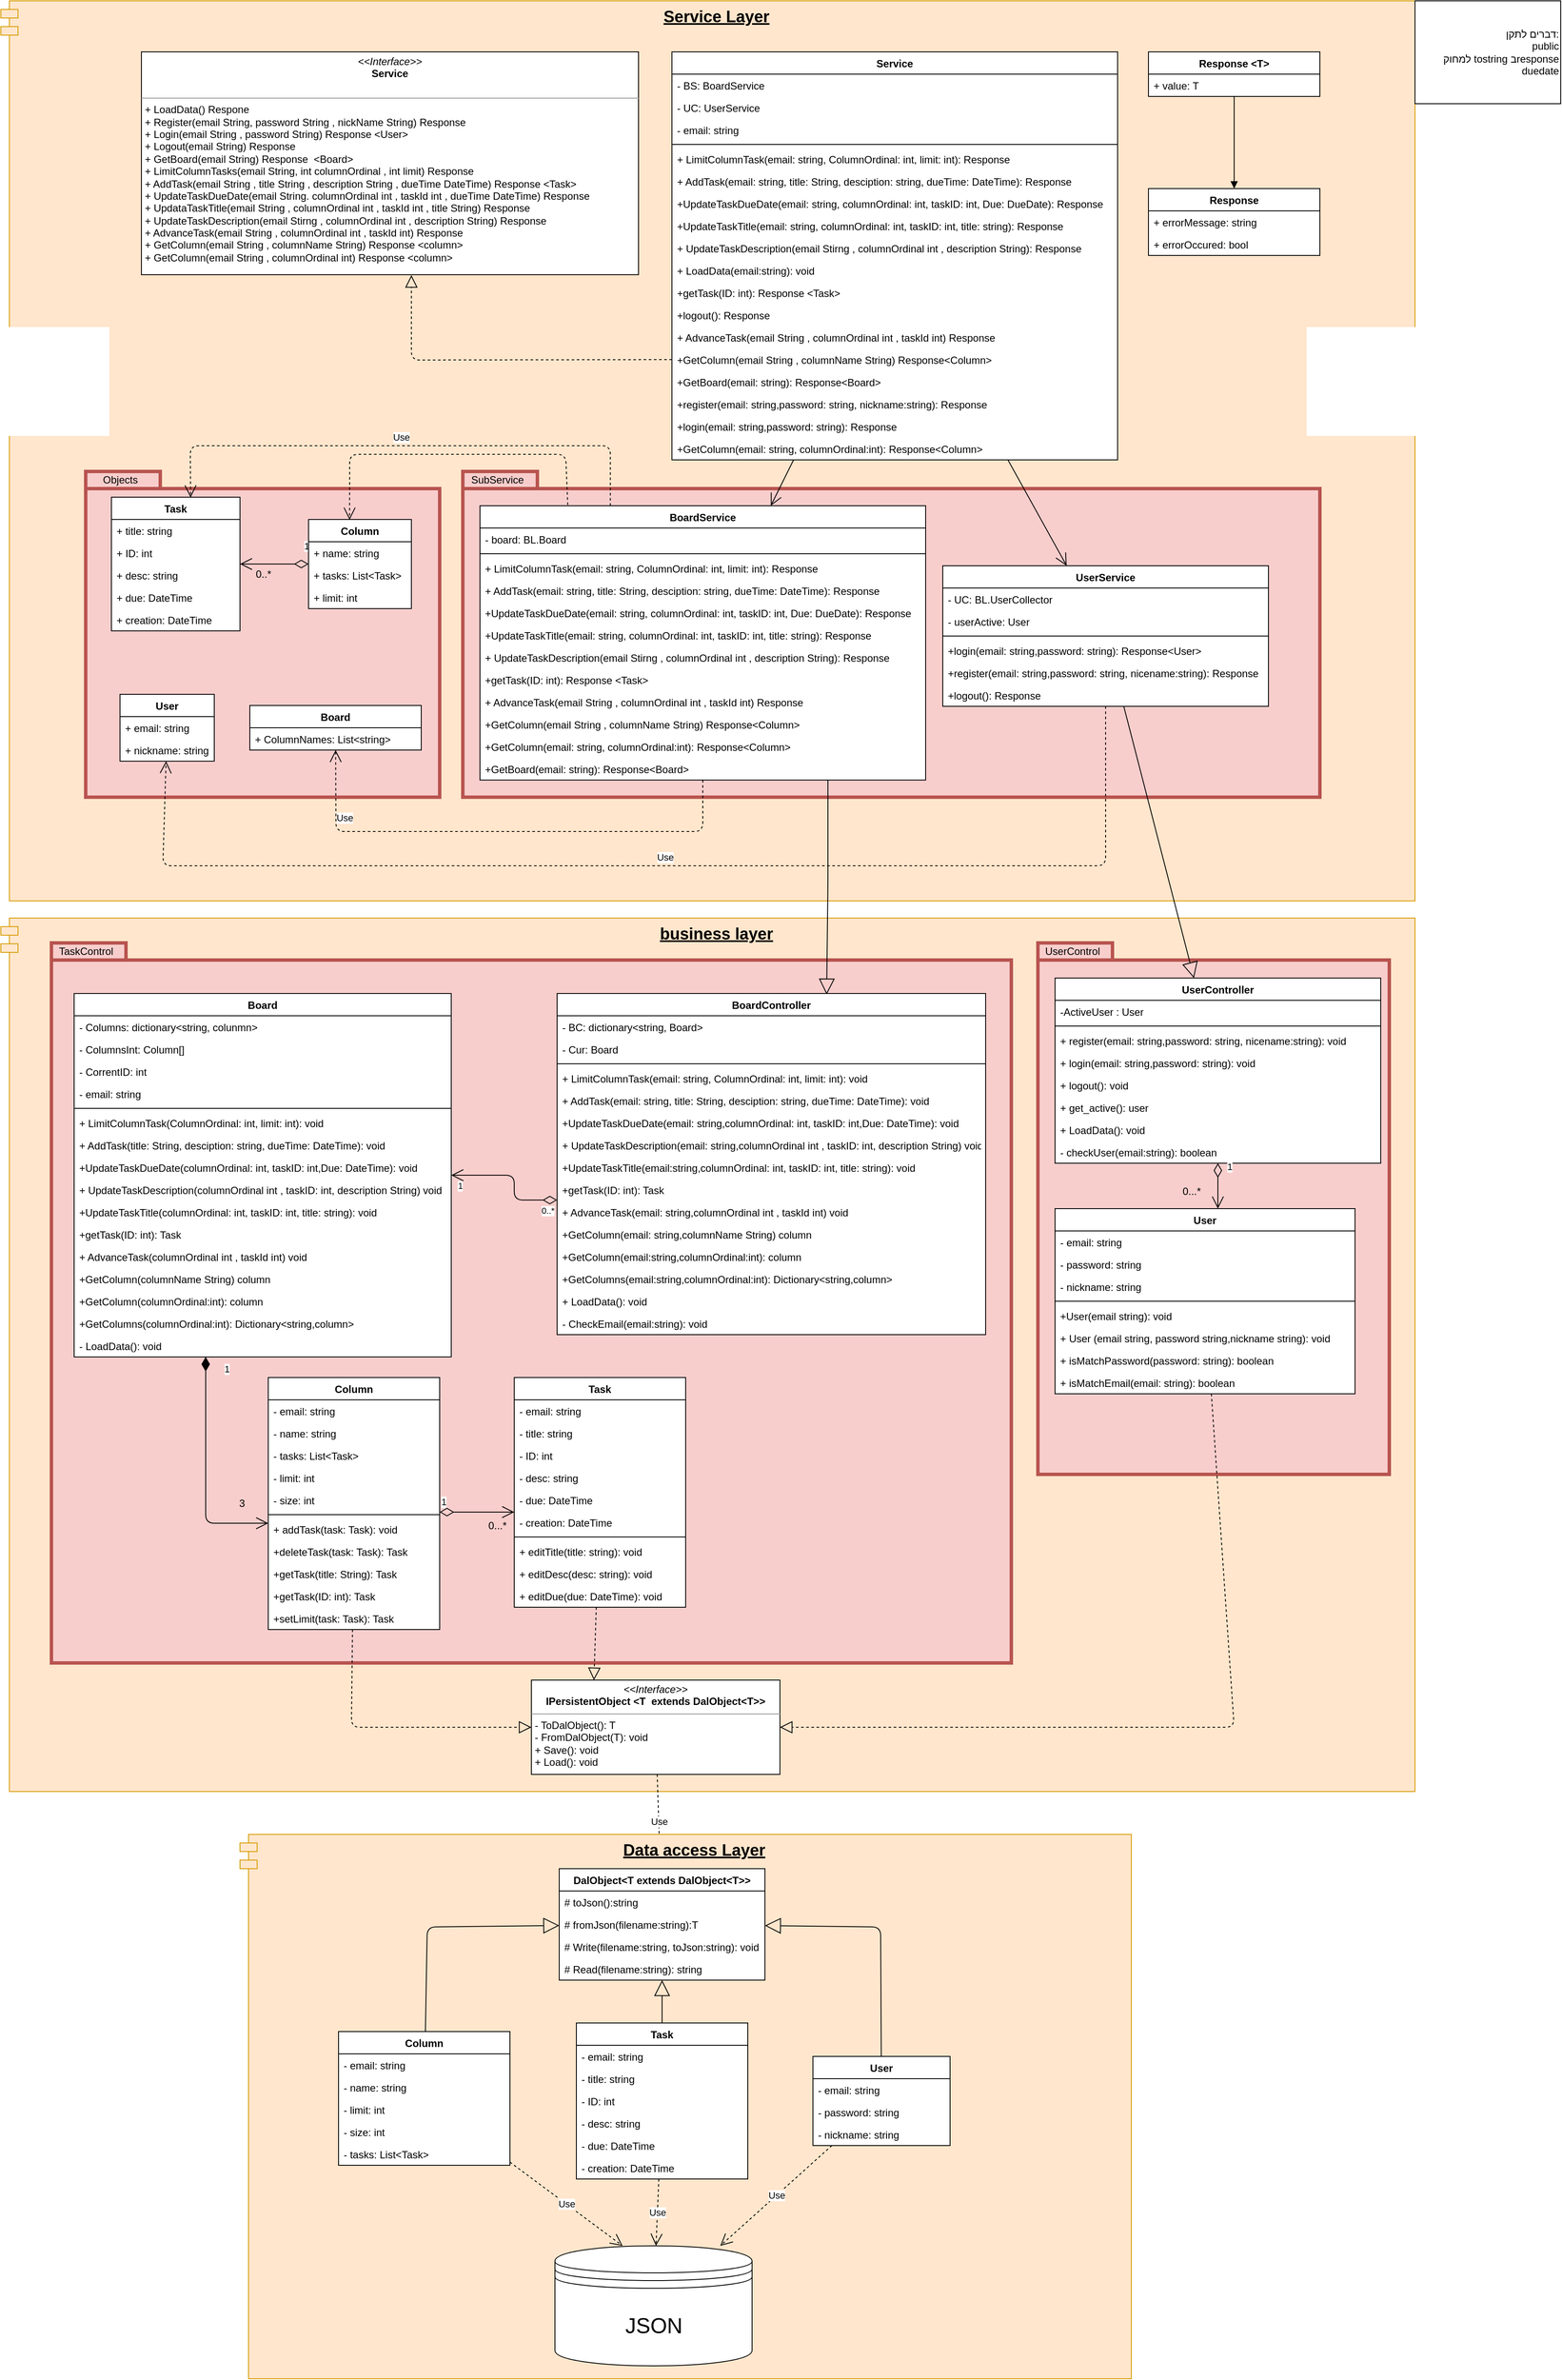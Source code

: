 <mxfile version="12.9.14" type="device"><diagram id="1aBfjTa6nizlrLuT2Bo4" name="Page-1"><mxGraphModel dx="1200" dy="3077" grid="1" gridSize="10" guides="1" tooltips="1" connect="1" arrows="1" fold="1" page="1" pageScale="1" pageWidth="827" pageHeight="1169" math="0" shadow="0"><root><mxCell id="0"/><mxCell id="1" parent="0"/><mxCell id="Yj3Z14aF89mtLnamThge-1" value="Service Layer" style="shape=module;align=left;spacingLeft=20;align=center;verticalAlign=top;fillColor=#ffe6cc;strokeColor=#d79b00;fontStyle=5;fontSize=19;" parent="1" vertex="1"><mxGeometry x="-379" y="-1369" width="1650" height="1050" as="geometry"/></mxCell><mxCell id="Yj3Z14aF89mtLnamThge-2" value="" style="shape=folder;fontStyle=1;spacingTop=10;tabWidth=87;tabHeight=20;tabPosition=left;html=1;fillColor=#f8cecc;strokeColor=#b85450;strokeWidth=4;" parent="1" vertex="1"><mxGeometry x="160" y="-820" width="1000" height="380" as="geometry"/></mxCell><mxCell id="Yj3Z14aF89mtLnamThge-3" value="" style="shape=folder;fontStyle=1;spacingTop=10;tabWidth=87;tabHeight=20;tabPosition=left;html=1;fillColor=#f8cecc;strokeColor=#b85450;strokeWidth=4;" parent="1" vertex="1"><mxGeometry x="-280" y="-820" width="413" height="380" as="geometry"/></mxCell><mxCell id="Yj3Z14aF89mtLnamThge-4" value="business layer" style="shape=module;align=left;spacingLeft=20;align=center;verticalAlign=top;fillColor=#ffe6cc;strokeColor=#d79b00;fontSize=19;fontStyle=5" parent="1" vertex="1"><mxGeometry x="-379" y="-299" width="1650" height="1019" as="geometry"/></mxCell><mxCell id="Yj3Z14aF89mtLnamThge-6" value="" style="shape=folder;fontStyle=1;spacingTop=10;tabWidth=87;tabHeight=20;tabPosition=left;html=1;fillColor=#f8cecc;strokeColor=#b85450;strokeWidth=4;" parent="1" vertex="1"><mxGeometry x="-320" y="-270" width="1120" height="840" as="geometry"/></mxCell><mxCell id="Yj3Z14aF89mtLnamThge-7" value="TaskControl" style="text;html=1;align=center;verticalAlign=middle;resizable=0;points=[];autosize=1;" parent="1" vertex="1"><mxGeometry x="-320" y="-270" width="80" height="20" as="geometry"/></mxCell><mxCell id="Yj3Z14aF89mtLnamThge-10" value="&lt;p style=&quot;margin: 0px ; margin-top: 4px ; text-align: center&quot;&gt;&lt;i&gt;&amp;lt;&amp;lt;Interface&amp;gt;&amp;gt;&lt;/i&gt;&lt;br&gt;&lt;b&gt;Service&lt;/b&gt;&lt;/p&gt;&lt;p style=&quot;margin: 0px ; margin-left: 4px&quot;&gt;&lt;br&gt;&lt;/p&gt;&lt;hr size=&quot;1&quot;&gt;&lt;p style=&quot;margin: 0px ; margin-left: 4px&quot;&gt;+ LoadData() Respone&lt;/p&gt;&lt;p style=&quot;margin: 0px ; margin-left: 4px&quot;&gt;+ Register(email String, password String , nickName String) Response&lt;/p&gt;&lt;p style=&quot;margin: 0px ; margin-left: 4px&quot;&gt;+ Login(email String , password String) Response &amp;lt;User&amp;gt;&lt;/p&gt;&lt;p style=&quot;margin: 0px ; margin-left: 4px&quot;&gt;+ Logout(email String) Response&amp;nbsp;&lt;/p&gt;&lt;p style=&quot;margin: 0px ; margin-left: 4px&quot;&gt;+ GetBoard(email String) Response&amp;nbsp; &amp;lt;Board&amp;gt;&lt;/p&gt;&lt;p style=&quot;margin: 0px ; margin-left: 4px&quot;&gt;+ LimitColumnTasks(email String, int columnOrdinal , int limit) Response&amp;nbsp;&lt;/p&gt;&lt;p style=&quot;margin: 0px ; margin-left: 4px&quot;&gt;+ AddTask(email String , title String , description String , dueTime DateTime) Response &amp;lt;Task&amp;gt;&lt;/p&gt;&lt;p style=&quot;margin: 0px ; margin-left: 4px&quot;&gt;+ UpdateTaskDueDate(email String. columnOrdinal int , taskId int , dueTime DateTime) Response&lt;/p&gt;&lt;p style=&quot;margin: 0px ; margin-left: 4px&quot;&gt;+ UpdataTaskTitle(email String , columnOrdinal int , taskId int , title String) Response&lt;/p&gt;&lt;p style=&quot;margin: 0px ; margin-left: 4px&quot;&gt;+ UpdateTaskDescription(email Stirng , columnOrdinal int , description String) Response&lt;/p&gt;&lt;p style=&quot;margin: 0px ; margin-left: 4px&quot;&gt;+ AdvanceTask(email String , columnOrdinal int , taskId int) Response&lt;/p&gt;&lt;p style=&quot;margin: 0px ; margin-left: 4px&quot;&gt;+ GetColumn(email String , columnName String) Response &amp;lt;column&amp;gt;&lt;/p&gt;&lt;p style=&quot;margin: 0px ; margin-left: 4px&quot;&gt;+ GetColumn(email String , columnOrdinal int) Response &amp;lt;column&amp;gt;&lt;/p&gt;" style="verticalAlign=top;align=left;overflow=fill;fontSize=12;fontFamily=Helvetica;html=1;" parent="1" vertex="1"><mxGeometry x="-215" y="-1309.5" width="580" height="260" as="geometry"/></mxCell><mxCell id="Yj3Z14aF89mtLnamThge-11" value="&lt;p style=&quot;margin: 0px ; margin-top: 4px ; text-align: center&quot;&gt;&lt;i&gt;&amp;lt;&amp;lt;Interface&amp;gt;&amp;gt;&lt;/i&gt;&lt;br&gt;&lt;b&gt;IPersistentObject &amp;lt;T&amp;nbsp; extends DalObject&amp;lt;T&amp;gt;&amp;gt;&lt;/b&gt;&lt;/p&gt;&lt;hr size=&quot;1&quot;&gt;&lt;p style=&quot;margin: 0px ; margin-left: 4px&quot;&gt;- ToDalObject(): T&lt;/p&gt;&lt;p style=&quot;margin: 0px ; margin-left: 4px&quot;&gt;- FromDalObject(T): void&lt;br&gt;+ Save(): void&lt;/p&gt;&lt;p style=&quot;margin: 0px ; margin-left: 4px&quot;&gt;+ Load(): void&lt;/p&gt;" style="verticalAlign=top;align=left;overflow=fill;fontSize=12;fontFamily=Helvetica;html=1;gradientColor=none;" parent="1" vertex="1"><mxGeometry x="240" y="590" width="290" height="110" as="geometry"/></mxCell><mxCell id="Yj3Z14aF89mtLnamThge-12" value="1" style="endArrow=open;html=1;endSize=12;startArrow=diamondThin;startSize=14;startFill=1;edgeStyle=orthogonalEdgeStyle;align=left;verticalAlign=bottom;" parent="1" source="Yj3Z14aF89mtLnamThge-151" target="Yj3Z14aF89mtLnamThge-139" edge="1"><mxGeometry x="-0.831" y="20" relative="1" as="geometry"><mxPoint x="-10" y="219.41" as="sourcePoint"/><mxPoint x="150" y="219.41" as="targetPoint"/><mxPoint as="offset"/><Array as="points"><mxPoint x="-140" y="407"/></Array></mxGeometry></mxCell><mxCell id="Yj3Z14aF89mtLnamThge-13" value="3" style="text;html=1;align=center;verticalAlign=middle;resizable=0;points=[];autosize=1;" parent="1" vertex="1"><mxGeometry x="-108.5" y="374" width="20" height="20" as="geometry"/></mxCell><mxCell id="Yj3Z14aF89mtLnamThge-14" value="1" style="endArrow=open;html=1;endSize=12;startArrow=diamondThin;startSize=14;startFill=0;edgeStyle=orthogonalEdgeStyle;align=left;verticalAlign=bottom;" parent="1" source="Yj3Z14aF89mtLnamThge-139" target="Yj3Z14aF89mtLnamThge-167" edge="1"><mxGeometry x="-1" y="3" relative="1" as="geometry"><mxPoint x="10" y="360" as="sourcePoint"/><mxPoint x="170" y="360" as="targetPoint"/><Array as="points"><mxPoint x="160" y="394"/><mxPoint x="160" y="394"/></Array></mxGeometry></mxCell><mxCell id="Yj3Z14aF89mtLnamThge-15" value="0..*" style="text;html=1;align=center;verticalAlign=middle;resizable=0;points=[];autosize=1;" parent="1" vertex="1"><mxGeometry x="60" y="414" width="30" height="20" as="geometry"/></mxCell><mxCell id="Yj3Z14aF89mtLnamThge-18" value="" style="endArrow=block;dashed=1;endFill=0;endSize=12;html=1;" parent="1" source="Yj3Z14aF89mtLnamThge-139" target="Yj3Z14aF89mtLnamThge-11" edge="1"><mxGeometry width="160" relative="1" as="geometry"><mxPoint x="560" y="480" as="sourcePoint"/><mxPoint x="720" y="480" as="targetPoint"/><Array as="points"><mxPoint x="30" y="645"/></Array></mxGeometry></mxCell><mxCell id="Yj3Z14aF89mtLnamThge-19" value="" style="endArrow=block;dashed=1;endFill=0;endSize=12;html=1;" parent="1" source="Yj3Z14aF89mtLnamThge-167" edge="1"><mxGeometry width="160" relative="1" as="geometry"><mxPoint x="560" y="480" as="sourcePoint"/><mxPoint x="313" y="590" as="targetPoint"/></mxGeometry></mxCell><mxCell id="Yj3Z14aF89mtLnamThge-21" value="" style="endArrow=block;endFill=1;html=1;edgeStyle=orthogonalEdgeStyle;align=left;verticalAlign=top;" parent="1" source="Yj3Z14aF89mtLnamThge-68" target="Yj3Z14aF89mtLnamThge-70" edge="1"><mxGeometry x="0.126" y="-27" relative="1" as="geometry"><mxPoint x="-140" y="-880" as="sourcePoint"/><mxPoint x="20" y="-880" as="targetPoint"/><mxPoint x="-25" y="-16" as="offset"/></mxGeometry></mxCell><mxCell id="Yj3Z14aF89mtLnamThge-23" value="Use" style="endArrow=open;endSize=12;dashed=1;html=1;" parent="1" source="Yj3Z14aF89mtLnamThge-73" target="Yj3Z14aF89mtLnamThge-110" edge="1"><mxGeometry x="-0.006" y="-10" width="160" relative="1" as="geometry"><mxPoint x="800" y="-430" as="sourcePoint"/><mxPoint x="960" y="-430" as="targetPoint"/><Array as="points"><mxPoint x="910" y="-360"/><mxPoint x="480" y="-360"/><mxPoint x="-190" y="-360"/></Array><mxPoint as="offset"/></mxGeometry></mxCell><mxCell id="Yj3Z14aF89mtLnamThge-24" value="" style="endArrow=block;endSize=16;endFill=0;html=1;exitX=0.78;exitY=0.065;exitDx=0;exitDy=0;exitPerimeter=0;entryX=0.629;entryY=0.003;entryDx=0;entryDy=0;entryPerimeter=0;" parent="1" source="Yj3Z14aF89mtLnamThge-81" target="NX6UDApVdUvgqvDCxfea-82" edge="1"><mxGeometry x="0.025" y="49" width="160" relative="1" as="geometry"><mxPoint x="610.743" y="-331" as="sourcePoint"/><mxPoint x="640.0" y="116" as="targetPoint"/><mxPoint as="offset"/><Array as="points"><mxPoint x="586" y="-470"/><mxPoint x="586" y="-340"/></Array></mxGeometry></mxCell><mxCell id="Yj3Z14aF89mtLnamThge-25" value="" style="endArrow=block;dashed=1;endFill=0;endSize=12;html=1;exitX=0;exitY=0.5;exitDx=0;exitDy=0;" parent="1" source="Yj3Z14aF89mtLnamThge-63" edge="1"><mxGeometry width="160" relative="1" as="geometry"><mxPoint x="410" y="-830" as="sourcePoint"/><mxPoint x="100" y="-1049" as="targetPoint"/><Array as="points"><mxPoint x="100" y="-950"/></Array></mxGeometry></mxCell><mxCell id="Yj3Z14aF89mtLnamThge-26" value="" style="endArrow=open;endFill=1;endSize=12;html=1;" parent="1" source="Yj3Z14aF89mtLnamThge-49" target="Yj3Z14aF89mtLnamThge-73" edge="1"><mxGeometry width="160" relative="1" as="geometry"><mxPoint x="730" y="-800" as="sourcePoint"/><mxPoint x="880" y="-800" as="targetPoint"/></mxGeometry></mxCell><mxCell id="Yj3Z14aF89mtLnamThge-27" value="" style="endArrow=open;endFill=1;endSize=12;html=1;" parent="1" source="Yj3Z14aF89mtLnamThge-49" target="Yj3Z14aF89mtLnamThge-81" edge="1"><mxGeometry width="160" relative="1" as="geometry"><mxPoint x="700" y="-1266.133" as="sourcePoint"/><mxPoint x="884.316" y="-710" as="targetPoint"/></mxGeometry></mxCell><mxCell id="Yj3Z14aF89mtLnamThge-28" value="SubService" style="text;html=1;align=center;verticalAlign=middle;resizable=0;points=[];autosize=1;" parent="1" vertex="1"><mxGeometry x="160" y="-820" width="80" height="20" as="geometry"/></mxCell><mxCell id="Yj3Z14aF89mtLnamThge-29" value="Objects" style="text;html=1;align=center;verticalAlign=middle;resizable=0;points=[];autosize=1;" parent="1" vertex="1"><mxGeometry x="-270" y="-820" width="60" height="20" as="geometry"/></mxCell><mxCell id="Yj3Z14aF89mtLnamThge-30" value="Use" style="endArrow=open;endSize=12;dashed=1;html=1;" parent="1" source="Yj3Z14aF89mtLnamThge-81" target="Yj3Z14aF89mtLnamThge-113" edge="1"><mxGeometry x="0.729" y="-10" width="160" relative="1" as="geometry"><mxPoint x="70" y="-400" as="sourcePoint"/><mxPoint x="230" y="-400" as="targetPoint"/><Array as="points"><mxPoint x="440" y="-400"/><mxPoint x="12" y="-400"/></Array><mxPoint as="offset"/></mxGeometry></mxCell><mxCell id="Yj3Z14aF89mtLnamThge-31" value="Use" style="endArrow=open;endSize=12;dashed=1;html=1;entryX=0.399;entryY=0.003;entryDx=0;entryDy=0;entryPerimeter=0;exitX=0.197;exitY=-0.003;exitDx=0;exitDy=0;exitPerimeter=0;" parent="1" source="Yj3Z14aF89mtLnamThge-81" target="Yj3Z14aF89mtLnamThge-106" edge="1"><mxGeometry x="0.295" y="-20" width="160" relative="1" as="geometry"><mxPoint x="90" y="-910" as="sourcePoint"/><mxPoint x="250" y="-910" as="targetPoint"/><Array as="points"><mxPoint x="280" y="-840"/><mxPoint x="28" y="-840"/></Array><mxPoint as="offset"/></mxGeometry></mxCell><mxCell id="Yj3Z14aF89mtLnamThge-32" value="" style="endArrow=open;endSize=12;dashed=1;html=1;entryX=0.616;entryY=0.002;entryDx=0;entryDy=0;entryPerimeter=0;" parent="1" target="Yj3Z14aF89mtLnamThge-94" edge="1"><mxGeometry x="0.995" y="-242" width="160" relative="1" as="geometry"><mxPoint x="332.12" y="-780" as="sourcePoint"/><mxPoint x="-80.0" y="-789.688" as="targetPoint"/><Array as="points"><mxPoint x="332.12" y="-850"/><mxPoint x="-158" y="-850"/></Array><mxPoint as="offset"/></mxGeometry></mxCell><mxCell id="Yj3Z14aF89mtLnamThge-33" value="1" style="endArrow=open;html=1;endSize=12;startArrow=diamondThin;startSize=14;startFill=0;edgeStyle=orthogonalEdgeStyle;align=left;verticalAlign=bottom;" parent="1" source="Yj3Z14aF89mtLnamThge-106" target="Yj3Z14aF89mtLnamThge-94" edge="1"><mxGeometry x="-0.811" y="-12" relative="1" as="geometry"><mxPoint x="-80" y="-830" as="sourcePoint"/><mxPoint x="80" y="-830" as="targetPoint"/><mxPoint as="offset"/></mxGeometry></mxCell><mxCell id="Yj3Z14aF89mtLnamThge-34" value="0..*" style="text;html=1;align=center;verticalAlign=middle;resizable=0;points=[];autosize=1;" parent="1" vertex="1"><mxGeometry x="-88.5" y="-710" width="30" height="20" as="geometry"/></mxCell><mxCell id="Yj3Z14aF89mtLnamThge-49" value="Service" style="swimlane;fontStyle=1;align=center;verticalAlign=top;childLayout=stackLayout;horizontal=1;startSize=26;horizontalStack=0;resizeParent=1;resizeParentMax=0;resizeLast=0;collapsible=1;marginBottom=0;gradientColor=none;swimlaneFillColor=#ffffff;" parent="1" vertex="1"><mxGeometry x="404" y="-1309.5" width="520" height="476" as="geometry"/></mxCell><mxCell id="Yj3Z14aF89mtLnamThge-50" value="- BS: BoardService" style="text;strokeColor=none;fillColor=none;align=left;verticalAlign=top;spacingLeft=4;spacingRight=4;overflow=hidden;rotatable=0;points=[[0,0.5],[1,0.5]];portConstraint=eastwest;" parent="Yj3Z14aF89mtLnamThge-49" vertex="1"><mxGeometry y="26" width="520" height="26" as="geometry"/></mxCell><mxCell id="Yj3Z14aF89mtLnamThge-51" value="- UC: UserService" style="text;strokeColor=none;fillColor=none;align=left;verticalAlign=top;spacingLeft=4;spacingRight=4;overflow=hidden;rotatable=0;points=[[0,0.5],[1,0.5]];portConstraint=eastwest;" parent="Yj3Z14aF89mtLnamThge-49" vertex="1"><mxGeometry y="52" width="520" height="26" as="geometry"/></mxCell><mxCell id="Yj3Z14aF89mtLnamThge-52" value="- email: string" style="text;strokeColor=none;fillColor=none;align=left;verticalAlign=top;spacingLeft=4;spacingRight=4;overflow=hidden;rotatable=0;points=[[0,0.5],[1,0.5]];portConstraint=eastwest;" parent="Yj3Z14aF89mtLnamThge-49" vertex="1"><mxGeometry y="78" width="520" height="26" as="geometry"/></mxCell><mxCell id="Yj3Z14aF89mtLnamThge-53" value="" style="line;strokeWidth=1;fillColor=none;align=left;verticalAlign=middle;spacingTop=-1;spacingLeft=3;spacingRight=3;rotatable=0;labelPosition=right;points=[];portConstraint=eastwest;" parent="Yj3Z14aF89mtLnamThge-49" vertex="1"><mxGeometry y="104" width="520" height="8" as="geometry"/></mxCell><mxCell id="Yj3Z14aF89mtLnamThge-54" value="+ LimitColumnTask(email: string, ColumnOrdinal: int, limit: int): Response" style="text;strokeColor=none;fillColor=none;align=left;verticalAlign=top;spacingLeft=4;spacingRight=4;overflow=hidden;rotatable=0;points=[[0,0.5],[1,0.5]];portConstraint=eastwest;" parent="Yj3Z14aF89mtLnamThge-49" vertex="1"><mxGeometry y="112" width="520" height="26" as="geometry"/></mxCell><mxCell id="Yj3Z14aF89mtLnamThge-55" value="+ AddTask(email: string, title: String, desciption: string, dueTime: DateTime): Response" style="text;strokeColor=none;fillColor=none;align=left;verticalAlign=top;spacingLeft=4;spacingRight=4;overflow=hidden;rotatable=0;points=[[0,0.5],[1,0.5]];portConstraint=eastwest;" parent="Yj3Z14aF89mtLnamThge-49" vertex="1"><mxGeometry y="138" width="520" height="26" as="geometry"/></mxCell><mxCell id="Yj3Z14aF89mtLnamThge-56" value="+UpdateTaskDueDate(email: string, columnOrdinal: int, taskID: int, Due: DueDate): Response" style="text;strokeColor=none;fillColor=none;align=left;verticalAlign=top;spacingLeft=4;spacingRight=4;overflow=hidden;rotatable=0;points=[[0,0.5],[1,0.5]];portConstraint=eastwest;" parent="Yj3Z14aF89mtLnamThge-49" vertex="1"><mxGeometry y="164" width="520" height="26" as="geometry"/></mxCell><mxCell id="Yj3Z14aF89mtLnamThge-57" value="+UpdateTaskTitle(email: string, columnOrdinal: int, taskID: int, title: string): Response" style="text;strokeColor=none;fillColor=none;align=left;verticalAlign=top;spacingLeft=4;spacingRight=4;overflow=hidden;rotatable=0;points=[[0,0.5],[1,0.5]];portConstraint=eastwest;" parent="Yj3Z14aF89mtLnamThge-49" vertex="1"><mxGeometry y="190" width="520" height="26" as="geometry"/></mxCell><mxCell id="Yj3Z14aF89mtLnamThge-58" value="+ UpdateTaskDescription(email Stirng , columnOrdinal int , description String): Response" style="text;strokeColor=none;fillColor=none;align=left;verticalAlign=top;spacingLeft=4;spacingRight=4;overflow=hidden;rotatable=0;points=[[0,0.5],[1,0.5]];portConstraint=eastwest;" parent="Yj3Z14aF89mtLnamThge-49" vertex="1"><mxGeometry y="216" width="520" height="26" as="geometry"/></mxCell><mxCell id="Yj3Z14aF89mtLnamThge-59" value="+ LoadData(email:string): void" style="text;strokeColor=none;fillColor=none;align=left;verticalAlign=top;spacingLeft=4;spacingRight=4;overflow=hidden;rotatable=0;points=[[0,0.5],[1,0.5]];portConstraint=eastwest;" parent="Yj3Z14aF89mtLnamThge-49" vertex="1"><mxGeometry y="242" width="520" height="26" as="geometry"/></mxCell><mxCell id="Yj3Z14aF89mtLnamThge-60" value="+getTask(ID: int): Response &lt;Task&gt;" style="text;strokeColor=none;fillColor=none;align=left;verticalAlign=top;spacingLeft=4;spacingRight=4;overflow=hidden;rotatable=0;points=[[0,0.5],[1,0.5]];portConstraint=eastwest;" parent="Yj3Z14aF89mtLnamThge-49" vertex="1"><mxGeometry y="268" width="520" height="26" as="geometry"/></mxCell><mxCell id="Yj3Z14aF89mtLnamThge-61" value="+logout(): Response" style="text;strokeColor=none;fillColor=none;align=left;verticalAlign=top;spacingLeft=4;spacingRight=4;overflow=hidden;rotatable=0;points=[[0,0.5],[1,0.5]];portConstraint=eastwest;" parent="Yj3Z14aF89mtLnamThge-49" vertex="1"><mxGeometry y="294" width="520" height="26" as="geometry"/></mxCell><mxCell id="Yj3Z14aF89mtLnamThge-62" value="+ AdvanceTask(email String , columnOrdinal int , taskId int) Response" style="text;strokeColor=none;fillColor=none;align=left;verticalAlign=top;spacingLeft=4;spacingRight=4;overflow=hidden;rotatable=0;points=[[0,0.5],[1,0.5]];portConstraint=eastwest;" parent="Yj3Z14aF89mtLnamThge-49" vertex="1"><mxGeometry y="320" width="520" height="26" as="geometry"/></mxCell><mxCell id="Yj3Z14aF89mtLnamThge-63" value="+GetColumn(email String , columnName String) Response&lt;Column&gt;" style="text;strokeColor=none;fillColor=none;align=left;verticalAlign=top;spacingLeft=4;spacingRight=4;overflow=hidden;rotatable=0;points=[[0,0.5],[1,0.5]];portConstraint=eastwest;" parent="Yj3Z14aF89mtLnamThge-49" vertex="1"><mxGeometry y="346" width="520" height="26" as="geometry"/></mxCell><mxCell id="Yj3Z14aF89mtLnamThge-64" value="+GetBoard(email: string): Response&lt;Board&gt;" style="text;strokeColor=none;fillColor=none;align=left;verticalAlign=top;spacingLeft=4;spacingRight=4;overflow=hidden;rotatable=0;points=[[0,0.5],[1,0.5]];portConstraint=eastwest;" parent="Yj3Z14aF89mtLnamThge-49" vertex="1"><mxGeometry y="372" width="520" height="26" as="geometry"/></mxCell><mxCell id="Yj3Z14aF89mtLnamThge-65" value="+register(email: string,password: string, nickname:string): Response" style="text;strokeColor=none;fillColor=none;align=left;verticalAlign=top;spacingLeft=4;spacingRight=4;overflow=hidden;rotatable=0;points=[[0,0.5],[1,0.5]];portConstraint=eastwest;" parent="Yj3Z14aF89mtLnamThge-49" vertex="1"><mxGeometry y="398" width="520" height="26" as="geometry"/></mxCell><mxCell id="Yj3Z14aF89mtLnamThge-66" value="+login(email: string,password: string): Response" style="text;strokeColor=none;fillColor=none;align=left;verticalAlign=top;spacingLeft=4;spacingRight=4;overflow=hidden;rotatable=0;points=[[0,0.5],[1,0.5]];portConstraint=eastwest;" parent="Yj3Z14aF89mtLnamThge-49" vertex="1"><mxGeometry y="424" width="520" height="26" as="geometry"/></mxCell><mxCell id="Yj3Z14aF89mtLnamThge-67" value="+GetColumn(email: string, columnOrdinal:int): Response&lt;Column&gt;" style="text;strokeColor=none;fillColor=none;align=left;verticalAlign=top;spacingLeft=4;spacingRight=4;overflow=hidden;rotatable=0;points=[[0,0.5],[1,0.5]];portConstraint=eastwest;" parent="Yj3Z14aF89mtLnamThge-49" vertex="1"><mxGeometry y="450" width="520" height="26" as="geometry"/></mxCell><mxCell id="Yj3Z14aF89mtLnamThge-68" value="Response &lt;T&gt;" style="swimlane;fontStyle=1;align=center;verticalAlign=top;childLayout=stackLayout;horizontal=1;startSize=26;horizontalStack=0;resizeParent=1;resizeParentMax=0;resizeLast=0;collapsible=1;marginBottom=0;gradientColor=none;swimlaneFillColor=#ffffff;" parent="1" vertex="1"><mxGeometry x="960" y="-1309.5" width="200" height="52" as="geometry"/></mxCell><mxCell id="Yj3Z14aF89mtLnamThge-69" value="+ value: T" style="text;strokeColor=none;fillColor=none;align=left;verticalAlign=top;spacingLeft=4;spacingRight=4;overflow=hidden;rotatable=0;points=[[0,0.5],[1,0.5]];portConstraint=eastwest;" parent="Yj3Z14aF89mtLnamThge-68" vertex="1"><mxGeometry y="26" width="200" height="26" as="geometry"/></mxCell><mxCell id="Yj3Z14aF89mtLnamThge-70" value="Response" style="swimlane;fontStyle=1;align=center;verticalAlign=top;childLayout=stackLayout;horizontal=1;startSize=26;horizontalStack=0;resizeParent=1;resizeParentMax=0;resizeLast=0;collapsible=1;marginBottom=0;gradientColor=none;swimlaneFillColor=#ffffff;" parent="1" vertex="1"><mxGeometry x="960" y="-1150" width="200" height="78" as="geometry"/></mxCell><mxCell id="Yj3Z14aF89mtLnamThge-71" value="+ errorMessage: string" style="text;strokeColor=none;fillColor=none;align=left;verticalAlign=top;spacingLeft=4;spacingRight=4;overflow=hidden;rotatable=0;points=[[0,0.5],[1,0.5]];portConstraint=eastwest;" parent="Yj3Z14aF89mtLnamThge-70" vertex="1"><mxGeometry y="26" width="200" height="26" as="geometry"/></mxCell><mxCell id="Yj3Z14aF89mtLnamThge-72" value="+ errorOccured: bool" style="text;strokeColor=none;fillColor=none;align=left;verticalAlign=top;spacingLeft=4;spacingRight=4;overflow=hidden;rotatable=0;points=[[0,0.5],[1,0.5]];portConstraint=eastwest;" parent="Yj3Z14aF89mtLnamThge-70" vertex="1"><mxGeometry y="52" width="200" height="26" as="geometry"/></mxCell><mxCell id="Yj3Z14aF89mtLnamThge-73" value="UserService" style="swimlane;fontStyle=1;align=center;verticalAlign=top;childLayout=stackLayout;horizontal=1;startSize=26;horizontalStack=0;resizeParent=1;resizeParentMax=0;resizeLast=0;collapsible=1;marginBottom=0;gradientColor=none;swimlaneFillColor=#ffffff;" parent="1" vertex="1"><mxGeometry x="720" y="-710" width="380" height="164" as="geometry"/></mxCell><mxCell id="Yj3Z14aF89mtLnamThge-74" value="- UC: BL.UserCollector" style="text;strokeColor=none;fillColor=none;align=left;verticalAlign=top;spacingLeft=4;spacingRight=4;overflow=hidden;rotatable=0;points=[[0,0.5],[1,0.5]];portConstraint=eastwest;" parent="Yj3Z14aF89mtLnamThge-73" vertex="1"><mxGeometry y="26" width="380" height="26" as="geometry"/></mxCell><mxCell id="Yj3Z14aF89mtLnamThge-75" value="- userActive: User" style="text;strokeColor=none;fillColor=none;align=left;verticalAlign=top;spacingLeft=4;spacingRight=4;overflow=hidden;rotatable=0;points=[[0,0.5],[1,0.5]];portConstraint=eastwest;" parent="Yj3Z14aF89mtLnamThge-73" vertex="1"><mxGeometry y="52" width="380" height="26" as="geometry"/></mxCell><mxCell id="Yj3Z14aF89mtLnamThge-76" value="" style="line;strokeWidth=1;fillColor=none;align=left;verticalAlign=middle;spacingTop=-1;spacingLeft=3;spacingRight=3;rotatable=0;labelPosition=right;points=[];portConstraint=eastwest;" parent="Yj3Z14aF89mtLnamThge-73" vertex="1"><mxGeometry y="78" width="380" height="8" as="geometry"/></mxCell><mxCell id="Yj3Z14aF89mtLnamThge-77" value="+login(email: string,password: string): Response&lt;User&gt;" style="text;strokeColor=none;fillColor=none;align=left;verticalAlign=top;spacingLeft=4;spacingRight=4;overflow=hidden;rotatable=0;points=[[0,0.5],[1,0.5]];portConstraint=eastwest;" parent="Yj3Z14aF89mtLnamThge-73" vertex="1"><mxGeometry y="86" width="380" height="26" as="geometry"/></mxCell><mxCell id="Yj3Z14aF89mtLnamThge-78" value="+register(email: string,password: string, nicename:string): Response" style="text;strokeColor=none;fillColor=none;align=left;verticalAlign=top;spacingLeft=4;spacingRight=4;overflow=hidden;rotatable=0;points=[[0,0.5],[1,0.5]];portConstraint=eastwest;" parent="Yj3Z14aF89mtLnamThge-73" vertex="1"><mxGeometry y="112" width="380" height="26" as="geometry"/></mxCell><mxCell id="Yj3Z14aF89mtLnamThge-80" value="+logout(): Response" style="text;strokeColor=none;fillColor=none;align=left;verticalAlign=top;spacingLeft=4;spacingRight=4;overflow=hidden;rotatable=0;points=[[0,0.5],[1,0.5]];portConstraint=eastwest;" parent="Yj3Z14aF89mtLnamThge-73" vertex="1"><mxGeometry y="138" width="380" height="26" as="geometry"/></mxCell><mxCell id="Yj3Z14aF89mtLnamThge-81" value="BoardService" style="swimlane;fontStyle=1;align=center;verticalAlign=top;childLayout=stackLayout;horizontal=1;startSize=26;horizontalStack=0;resizeParent=1;resizeParentMax=0;resizeLast=0;collapsible=1;marginBottom=0;gradientColor=none;swimlaneFillColor=#ffffff;" parent="1" vertex="1"><mxGeometry x="180" y="-780" width="520" height="320" as="geometry"/></mxCell><mxCell id="Yj3Z14aF89mtLnamThge-82" value="- board: BL.Board" style="text;strokeColor=none;fillColor=none;align=left;verticalAlign=top;spacingLeft=4;spacingRight=4;overflow=hidden;rotatable=0;points=[[0,0.5],[1,0.5]];portConstraint=eastwest;" parent="Yj3Z14aF89mtLnamThge-81" vertex="1"><mxGeometry y="26" width="520" height="26" as="geometry"/></mxCell><mxCell id="Yj3Z14aF89mtLnamThge-83" value="" style="line;strokeWidth=1;fillColor=none;align=left;verticalAlign=middle;spacingTop=-1;spacingLeft=3;spacingRight=3;rotatable=0;labelPosition=right;points=[];portConstraint=eastwest;" parent="Yj3Z14aF89mtLnamThge-81" vertex="1"><mxGeometry y="52" width="520" height="8" as="geometry"/></mxCell><mxCell id="Yj3Z14aF89mtLnamThge-84" value="+ LimitColumnTask(email: string, ColumnOrdinal: int, limit: int): Response" style="text;strokeColor=none;fillColor=none;align=left;verticalAlign=top;spacingLeft=4;spacingRight=4;overflow=hidden;rotatable=0;points=[[0,0.5],[1,0.5]];portConstraint=eastwest;" parent="Yj3Z14aF89mtLnamThge-81" vertex="1"><mxGeometry y="60" width="520" height="26" as="geometry"/></mxCell><mxCell id="Yj3Z14aF89mtLnamThge-85" value="+ AddTask(email: string, title: String, desciption: string, dueTime: DateTime): Response" style="text;strokeColor=none;fillColor=none;align=left;verticalAlign=top;spacingLeft=4;spacingRight=4;overflow=hidden;rotatable=0;points=[[0,0.5],[1,0.5]];portConstraint=eastwest;" parent="Yj3Z14aF89mtLnamThge-81" vertex="1"><mxGeometry y="86" width="520" height="26" as="geometry"/></mxCell><mxCell id="Yj3Z14aF89mtLnamThge-86" value="+UpdateTaskDueDate(email: string, columnOrdinal: int, taskID: int, Due: DueDate): Response" style="text;strokeColor=none;fillColor=none;align=left;verticalAlign=top;spacingLeft=4;spacingRight=4;overflow=hidden;rotatable=0;points=[[0,0.5],[1,0.5]];portConstraint=eastwest;" parent="Yj3Z14aF89mtLnamThge-81" vertex="1"><mxGeometry y="112" width="520" height="26" as="geometry"/></mxCell><mxCell id="Yj3Z14aF89mtLnamThge-87" value="+UpdateTaskTitle(email: string, columnOrdinal: int, taskID: int, title: string): Response" style="text;strokeColor=none;fillColor=none;align=left;verticalAlign=top;spacingLeft=4;spacingRight=4;overflow=hidden;rotatable=0;points=[[0,0.5],[1,0.5]];portConstraint=eastwest;" parent="Yj3Z14aF89mtLnamThge-81" vertex="1"><mxGeometry y="138" width="520" height="26" as="geometry"/></mxCell><mxCell id="Yj3Z14aF89mtLnamThge-88" value="+ UpdateTaskDescription(email Stirng , columnOrdinal int , description String): Response" style="text;strokeColor=none;fillColor=none;align=left;verticalAlign=top;spacingLeft=4;spacingRight=4;overflow=hidden;rotatable=0;points=[[0,0.5],[1,0.5]];portConstraint=eastwest;" parent="Yj3Z14aF89mtLnamThge-81" vertex="1"><mxGeometry y="164" width="520" height="26" as="geometry"/></mxCell><mxCell id="Yj3Z14aF89mtLnamThge-89" value="+getTask(ID: int): Response &lt;Task&gt;" style="text;strokeColor=none;fillColor=none;align=left;verticalAlign=top;spacingLeft=4;spacingRight=4;overflow=hidden;rotatable=0;points=[[0,0.5],[1,0.5]];portConstraint=eastwest;" parent="Yj3Z14aF89mtLnamThge-81" vertex="1"><mxGeometry y="190" width="520" height="26" as="geometry"/></mxCell><mxCell id="Yj3Z14aF89mtLnamThge-90" value="+ AdvanceTask(email String , columnOrdinal int , taskId int) Response" style="text;strokeColor=none;fillColor=none;align=left;verticalAlign=top;spacingLeft=4;spacingRight=4;overflow=hidden;rotatable=0;points=[[0,0.5],[1,0.5]];portConstraint=eastwest;" parent="Yj3Z14aF89mtLnamThge-81" vertex="1"><mxGeometry y="216" width="520" height="26" as="geometry"/></mxCell><mxCell id="Yj3Z14aF89mtLnamThge-91" value="+GetColumn(email String , columnName String) Response&lt;Column&gt;" style="text;strokeColor=none;fillColor=none;align=left;verticalAlign=top;spacingLeft=4;spacingRight=4;overflow=hidden;rotatable=0;points=[[0,0.5],[1,0.5]];portConstraint=eastwest;" parent="Yj3Z14aF89mtLnamThge-81" vertex="1"><mxGeometry y="242" width="520" height="26" as="geometry"/></mxCell><mxCell id="Yj3Z14aF89mtLnamThge-92" value="+GetColumn(email: string, columnOrdinal:int): Response&lt;Column&gt;" style="text;strokeColor=none;fillColor=none;align=left;verticalAlign=top;spacingLeft=4;spacingRight=4;overflow=hidden;rotatable=0;points=[[0,0.5],[1,0.5]];portConstraint=eastwest;" parent="Yj3Z14aF89mtLnamThge-81" vertex="1"><mxGeometry y="268" width="520" height="26" as="geometry"/></mxCell><mxCell id="Yj3Z14aF89mtLnamThge-93" value="+GetBoard(email: string): Response&lt;Board&gt;" style="text;strokeColor=none;fillColor=none;align=left;verticalAlign=top;spacingLeft=4;spacingRight=4;overflow=hidden;rotatable=0;points=[[0,0.5],[1,0.5]];portConstraint=eastwest;" parent="Yj3Z14aF89mtLnamThge-81" vertex="1"><mxGeometry y="294" width="520" height="26" as="geometry"/></mxCell><mxCell id="Yj3Z14aF89mtLnamThge-94" value="Task" style="swimlane;fontStyle=1;align=center;verticalAlign=top;childLayout=stackLayout;horizontal=1;startSize=26;horizontalStack=0;resizeParent=1;resizeParentMax=0;resizeLast=0;collapsible=1;marginBottom=0;gradientColor=none;swimlaneFillColor=#ffffff;" parent="1" vertex="1"><mxGeometry x="-250" y="-790" width="150" height="156" as="geometry"/></mxCell><mxCell id="Yj3Z14aF89mtLnamThge-95" value="+ title: string" style="text;strokeColor=none;fillColor=none;align=left;verticalAlign=top;spacingLeft=4;spacingRight=4;overflow=hidden;rotatable=0;points=[[0,0.5],[1,0.5]];portConstraint=eastwest;" parent="Yj3Z14aF89mtLnamThge-94" vertex="1"><mxGeometry y="26" width="150" height="26" as="geometry"/></mxCell><mxCell id="Yj3Z14aF89mtLnamThge-96" value="+ ID: int" style="text;strokeColor=none;fillColor=none;align=left;verticalAlign=top;spacingLeft=4;spacingRight=4;overflow=hidden;rotatable=0;points=[[0,0.5],[1,0.5]];portConstraint=eastwest;" parent="Yj3Z14aF89mtLnamThge-94" vertex="1"><mxGeometry y="52" width="150" height="26" as="geometry"/></mxCell><mxCell id="Yj3Z14aF89mtLnamThge-97" value="+ desc: string" style="text;strokeColor=none;fillColor=none;align=left;verticalAlign=top;spacingLeft=4;spacingRight=4;overflow=hidden;rotatable=0;points=[[0,0.5],[1,0.5]];portConstraint=eastwest;" parent="Yj3Z14aF89mtLnamThge-94" vertex="1"><mxGeometry y="78" width="150" height="26" as="geometry"/></mxCell><mxCell id="Yj3Z14aF89mtLnamThge-98" value="+ due: DateTime" style="text;strokeColor=none;fillColor=none;align=left;verticalAlign=top;spacingLeft=4;spacingRight=4;overflow=hidden;rotatable=0;points=[[0,0.5],[1,0.5]];portConstraint=eastwest;" parent="Yj3Z14aF89mtLnamThge-94" vertex="1"><mxGeometry y="104" width="150" height="26" as="geometry"/></mxCell><mxCell id="Yj3Z14aF89mtLnamThge-99" value="+ creation: DateTime" style="text;strokeColor=none;fillColor=none;align=left;verticalAlign=top;spacingLeft=4;spacingRight=4;overflow=hidden;rotatable=0;points=[[0,0.5],[1,0.5]];portConstraint=eastwest;" parent="Yj3Z14aF89mtLnamThge-94" vertex="1"><mxGeometry y="130" width="150" height="26" as="geometry"/></mxCell><mxCell id="Yj3Z14aF89mtLnamThge-106" value="Column" style="swimlane;fontStyle=1;align=center;verticalAlign=top;childLayout=stackLayout;horizontal=1;startSize=26;horizontalStack=0;resizeParent=1;resizeParentMax=0;resizeLast=0;collapsible=1;marginBottom=0;gradientColor=none;swimlaneFillColor=#ffffff;" parent="1" vertex="1"><mxGeometry x="-20" y="-764" width="120" height="104" as="geometry"/></mxCell><mxCell id="Yj3Z14aF89mtLnamThge-107" value="+ name: string" style="text;strokeColor=none;fillColor=none;align=left;verticalAlign=top;spacingLeft=4;spacingRight=4;overflow=hidden;rotatable=0;points=[[0,0.5],[1,0.5]];portConstraint=eastwest;" parent="Yj3Z14aF89mtLnamThge-106" vertex="1"><mxGeometry y="26" width="120" height="26" as="geometry"/></mxCell><mxCell id="Yj3Z14aF89mtLnamThge-108" value="+ tasks: List&lt;Task&gt;" style="text;strokeColor=none;fillColor=none;align=left;verticalAlign=top;spacingLeft=4;spacingRight=4;overflow=hidden;rotatable=0;points=[[0,0.5],[1,0.5]];portConstraint=eastwest;" parent="Yj3Z14aF89mtLnamThge-106" vertex="1"><mxGeometry y="52" width="120" height="26" as="geometry"/></mxCell><mxCell id="Yj3Z14aF89mtLnamThge-109" value="+ limit: int" style="text;strokeColor=none;fillColor=none;align=left;verticalAlign=top;spacingLeft=4;spacingRight=4;overflow=hidden;rotatable=0;points=[[0,0.5],[1,0.5]];portConstraint=eastwest;" parent="Yj3Z14aF89mtLnamThge-106" vertex="1"><mxGeometry y="78" width="120" height="26" as="geometry"/></mxCell><mxCell id="Yj3Z14aF89mtLnamThge-110" value="User" style="swimlane;fontStyle=1;align=center;verticalAlign=top;childLayout=stackLayout;horizontal=1;startSize=26;horizontalStack=0;resizeParent=1;resizeParentMax=0;resizeLast=0;collapsible=1;marginBottom=0;gradientColor=none;swimlaneFillColor=#ffffff;" parent="1" vertex="1"><mxGeometry x="-240" y="-560" width="110" height="78" as="geometry"/></mxCell><mxCell id="Yj3Z14aF89mtLnamThge-111" value="+ email: string" style="text;strokeColor=none;fillColor=none;align=left;verticalAlign=top;spacingLeft=4;spacingRight=4;overflow=hidden;rotatable=0;points=[[0,0.5],[1,0.5]];portConstraint=eastwest;" parent="Yj3Z14aF89mtLnamThge-110" vertex="1"><mxGeometry y="26" width="110" height="26" as="geometry"/></mxCell><mxCell id="Yj3Z14aF89mtLnamThge-112" value="+ nickname: string" style="text;strokeColor=none;fillColor=none;align=left;verticalAlign=top;spacingLeft=4;spacingRight=4;overflow=hidden;rotatable=0;points=[[0,0.5],[1,0.5]];portConstraint=eastwest;" parent="Yj3Z14aF89mtLnamThge-110" vertex="1"><mxGeometry y="52" width="110" height="26" as="geometry"/></mxCell><mxCell id="Yj3Z14aF89mtLnamThge-113" value="Board" style="swimlane;fontStyle=1;align=center;verticalAlign=top;childLayout=stackLayout;horizontal=1;startSize=26;horizontalStack=0;resizeParent=1;resizeParentMax=0;resizeLast=0;collapsible=1;marginBottom=0;gradientColor=none;swimlaneFillColor=#ffffff;" parent="1" vertex="1"><mxGeometry x="-88.5" y="-547" width="200" height="52" as="geometry"/></mxCell><mxCell id="Yj3Z14aF89mtLnamThge-114" value="+ ColumnNames: List&lt;string&gt;" style="text;strokeColor=none;fillColor=none;align=left;verticalAlign=top;spacingLeft=4;spacingRight=4;overflow=hidden;rotatable=0;points=[[0,0.5],[1,0.5]];portConstraint=eastwest;" parent="Yj3Z14aF89mtLnamThge-113" vertex="1"><mxGeometry y="26" width="200" height="26" as="geometry"/></mxCell><mxCell id="Yj3Z14aF89mtLnamThge-138" value="Use" style="endArrow=open;endSize=12;dashed=1;html=1;" parent="1" source="Yj3Z14aF89mtLnamThge-11" target="Yj3Z14aF89mtLnamThge-133" edge="1"><mxGeometry width="160" relative="1" as="geometry"><mxPoint x="660.216" y="720" as="sourcePoint"/><mxPoint x="529.998" y="837" as="targetPoint"/></mxGeometry></mxCell><mxCell id="Yj3Z14aF89mtLnamThge-179" value="&lt;div&gt;&lt;span&gt;דברים לתקן:&lt;/span&gt;&lt;/div&gt;&lt;div&gt;&lt;span&gt;public&lt;/span&gt;&lt;/div&gt;&lt;div&gt;&lt;span&gt;למחוק tostring בresponse&lt;/span&gt;&lt;/div&gt;&lt;div&gt;duedate&lt;/div&gt;" style="rounded=0;whiteSpace=wrap;html=1;align=right;" parent="1" vertex="1"><mxGeometry x="1271" y="-1369" width="170" height="120" as="geometry"/></mxCell><mxCell id="Yj3Z14aF89mtLnamThge-151" value="Board" style="swimlane;fontStyle=1;align=center;verticalAlign=top;childLayout=stackLayout;horizontal=1;startSize=26;horizontalStack=0;resizeParent=1;resizeParentMax=0;resizeLast=0;collapsible=1;marginBottom=0;gradientColor=none;swimlaneFillColor=#ffffff;" parent="1" vertex="1"><mxGeometry x="-293.5" y="-211" width="440" height="424" as="geometry"/></mxCell><mxCell id="NX6UDApVdUvgqvDCxfea-98" value="- Columns: dictionary&lt;string, colunmn&gt;" style="text;strokeColor=none;fillColor=none;align=left;verticalAlign=top;spacingLeft=4;spacingRight=4;overflow=hidden;rotatable=0;points=[[0,0.5],[1,0.5]];portConstraint=eastwest;" parent="Yj3Z14aF89mtLnamThge-151" vertex="1"><mxGeometry y="26" width="440" height="26" as="geometry"/></mxCell><mxCell id="Yj3Z14aF89mtLnamThge-152" value="- ColumnsInt: Column[]" style="text;strokeColor=none;fillColor=none;align=left;verticalAlign=top;spacingLeft=4;spacingRight=4;overflow=hidden;rotatable=0;points=[[0,0.5],[1,0.5]];portConstraint=eastwest;" parent="Yj3Z14aF89mtLnamThge-151" vertex="1"><mxGeometry y="52" width="440" height="26" as="geometry"/></mxCell><mxCell id="Yj3Z14aF89mtLnamThge-153" value="- CorrentID: int" style="text;strokeColor=none;fillColor=none;align=left;verticalAlign=top;spacingLeft=4;spacingRight=4;overflow=hidden;rotatable=0;points=[[0,0.5],[1,0.5]];portConstraint=eastwest;" parent="Yj3Z14aF89mtLnamThge-151" vertex="1"><mxGeometry y="78" width="440" height="26" as="geometry"/></mxCell><mxCell id="Yj3Z14aF89mtLnamThge-154" value="- email: string" style="text;strokeColor=none;fillColor=none;align=left;verticalAlign=top;spacingLeft=4;spacingRight=4;overflow=hidden;rotatable=0;points=[[0,0.5],[1,0.5]];portConstraint=eastwest;" parent="Yj3Z14aF89mtLnamThge-151" vertex="1"><mxGeometry y="104" width="440" height="26" as="geometry"/></mxCell><mxCell id="Yj3Z14aF89mtLnamThge-155" value="" style="line;strokeWidth=1;fillColor=none;align=left;verticalAlign=middle;spacingTop=-1;spacingLeft=3;spacingRight=3;rotatable=0;labelPosition=right;points=[];portConstraint=eastwest;" parent="Yj3Z14aF89mtLnamThge-151" vertex="1"><mxGeometry y="130" width="440" height="8" as="geometry"/></mxCell><mxCell id="Yj3Z14aF89mtLnamThge-156" value="+ LimitColumnTask(ColumnOrdinal: int, limit: int): void" style="text;strokeColor=none;fillColor=none;align=left;verticalAlign=top;spacingLeft=4;spacingRight=4;overflow=hidden;rotatable=0;points=[[0,0.5],[1,0.5]];portConstraint=eastwest;" parent="Yj3Z14aF89mtLnamThge-151" vertex="1"><mxGeometry y="138" width="440" height="26" as="geometry"/></mxCell><mxCell id="Yj3Z14aF89mtLnamThge-157" value="+ AddTask(title: String, desciption: string, dueTime: DateTime): void" style="text;strokeColor=none;fillColor=none;align=left;verticalAlign=top;spacingLeft=4;spacingRight=4;overflow=hidden;rotatable=0;points=[[0,0.5],[1,0.5]];portConstraint=eastwest;" parent="Yj3Z14aF89mtLnamThge-151" vertex="1"><mxGeometry y="164" width="440" height="26" as="geometry"/></mxCell><mxCell id="Yj3Z14aF89mtLnamThge-158" value="+UpdateTaskDueDate(columnOrdinal: int, taskID: int,Due: DateTime): void" style="text;strokeColor=none;fillColor=none;align=left;verticalAlign=top;spacingLeft=4;spacingRight=4;overflow=hidden;rotatable=0;points=[[0,0.5],[1,0.5]];portConstraint=eastwest;" parent="Yj3Z14aF89mtLnamThge-151" vertex="1"><mxGeometry y="190" width="440" height="26" as="geometry"/></mxCell><mxCell id="Yj3Z14aF89mtLnamThge-159" value="+ UpdateTaskDescription(columnOrdinal int , taskID: int, description String) void " style="text;strokeColor=none;fillColor=none;align=left;verticalAlign=top;spacingLeft=4;spacingRight=4;overflow=hidden;rotatable=0;points=[[0,0.5],[1,0.5]];portConstraint=eastwest;" parent="Yj3Z14aF89mtLnamThge-151" vertex="1"><mxGeometry y="216" width="440" height="26" as="geometry"/></mxCell><mxCell id="Yj3Z14aF89mtLnamThge-160" value="+UpdateTaskTitle(columnOrdinal: int, taskID: int, title: string): void" style="text;strokeColor=none;fillColor=none;align=left;verticalAlign=top;spacingLeft=4;spacingRight=4;overflow=hidden;rotatable=0;points=[[0,0.5],[1,0.5]];portConstraint=eastwest;" parent="Yj3Z14aF89mtLnamThge-151" vertex="1"><mxGeometry y="242" width="440" height="26" as="geometry"/></mxCell><mxCell id="Yj3Z14aF89mtLnamThge-161" value="+getTask(ID: int): Task" style="text;strokeColor=none;fillColor=none;align=left;verticalAlign=top;spacingLeft=4;spacingRight=4;overflow=hidden;rotatable=0;points=[[0,0.5],[1,0.5]];portConstraint=eastwest;" parent="Yj3Z14aF89mtLnamThge-151" vertex="1"><mxGeometry y="268" width="440" height="26" as="geometry"/></mxCell><mxCell id="Yj3Z14aF89mtLnamThge-162" value="+ AdvanceTask(columnOrdinal int , taskId int) void " style="text;strokeColor=none;fillColor=none;align=left;verticalAlign=top;spacingLeft=4;spacingRight=4;overflow=hidden;rotatable=0;points=[[0,0.5],[1,0.5]];portConstraint=eastwest;" parent="Yj3Z14aF89mtLnamThge-151" vertex="1"><mxGeometry y="294" width="440" height="26" as="geometry"/></mxCell><mxCell id="Yj3Z14aF89mtLnamThge-163" value="+GetColumn(columnName String) column" style="text;strokeColor=none;fillColor=none;align=left;verticalAlign=top;spacingLeft=4;spacingRight=4;overflow=hidden;rotatable=0;points=[[0,0.5],[1,0.5]];portConstraint=eastwest;" parent="Yj3Z14aF89mtLnamThge-151" vertex="1"><mxGeometry y="320" width="440" height="26" as="geometry"/></mxCell><mxCell id="Yj3Z14aF89mtLnamThge-164" value="+GetColumn(columnOrdinal:int): column" style="text;strokeColor=none;fillColor=none;align=left;verticalAlign=top;spacingLeft=4;spacingRight=4;overflow=hidden;rotatable=0;points=[[0,0.5],[1,0.5]];portConstraint=eastwest;" parent="Yj3Z14aF89mtLnamThge-151" vertex="1"><mxGeometry y="346" width="440" height="26" as="geometry"/></mxCell><mxCell id="Yj3Z14aF89mtLnamThge-165" value="+GetColumns(columnOrdinal:int): Dictionary&lt;string,column&gt;" style="text;strokeColor=none;fillColor=none;align=left;verticalAlign=top;spacingLeft=4;spacingRight=4;overflow=hidden;rotatable=0;points=[[0,0.5],[1,0.5]];portConstraint=eastwest;" parent="Yj3Z14aF89mtLnamThge-151" vertex="1"><mxGeometry y="372" width="440" height="26" as="geometry"/></mxCell><mxCell id="Yj3Z14aF89mtLnamThge-166" value="- LoadData(): void" style="text;strokeColor=none;fillColor=none;align=left;verticalAlign=top;spacingLeft=4;spacingRight=4;overflow=hidden;rotatable=0;points=[[0,0.5],[1,0.5]];portConstraint=eastwest;" parent="Yj3Z14aF89mtLnamThge-151" vertex="1"><mxGeometry y="398" width="440" height="26" as="geometry"/></mxCell><mxCell id="NX6UDApVdUvgqvDCxfea-102" value="" style="group" parent="1" vertex="1" connectable="0"><mxGeometry x="831" y="-270" width="410" height="620" as="geometry"/></mxCell><mxCell id="Yj3Z14aF89mtLnamThge-5" value="" style="shape=folder;fontStyle=1;spacingTop=10;tabWidth=87;tabHeight=20;tabPosition=left;html=1;fillColor=#f8cecc;strokeColor=#b85450;strokeWidth=4;" parent="NX6UDApVdUvgqvDCxfea-102" vertex="1"><mxGeometry width="410" height="620" as="geometry"/></mxCell><mxCell id="Yj3Z14aF89mtLnamThge-8" value="UserControl" style="text;html=1;align=center;verticalAlign=middle;resizable=0;points=[];autosize=1;" parent="NX6UDApVdUvgqvDCxfea-102" vertex="1"><mxGeometry width="80" height="20" as="geometry"/></mxCell><mxCell id="Yj3Z14aF89mtLnamThge-17" value="0...*" style="text;html=1;align=center;verticalAlign=middle;resizable=0;points=[];autosize=1;" parent="NX6UDApVdUvgqvDCxfea-102" vertex="1"><mxGeometry x="159" y="280" width="40" height="20" as="geometry"/></mxCell><mxCell id="Yj3Z14aF89mtLnamThge-35" value="UserController" style="swimlane;fontStyle=1;align=center;verticalAlign=top;childLayout=stackLayout;horizontal=1;startSize=26;horizontalStack=0;resizeParent=1;resizeParentMax=0;resizeLast=0;collapsible=1;marginBottom=0;gradientColor=none;swimlaneFillColor=#ffffff;" parent="NX6UDApVdUvgqvDCxfea-102" vertex="1"><mxGeometry x="20" y="41" width="380" height="216" as="geometry"/></mxCell><mxCell id="Yj3Z14aF89mtLnamThge-36" value="-ActiveUser : User" style="text;strokeColor=none;fillColor=none;align=left;verticalAlign=top;spacingLeft=4;spacingRight=4;overflow=hidden;rotatable=0;points=[[0,0.5],[1,0.5]];portConstraint=eastwest;" parent="Yj3Z14aF89mtLnamThge-35" vertex="1"><mxGeometry y="26" width="380" height="26" as="geometry"/></mxCell><mxCell id="Yj3Z14aF89mtLnamThge-38" value="" style="line;strokeWidth=1;fillColor=none;align=left;verticalAlign=middle;spacingTop=-1;spacingLeft=3;spacingRight=3;rotatable=0;labelPosition=right;points=[];portConstraint=eastwest;" parent="Yj3Z14aF89mtLnamThge-35" vertex="1"><mxGeometry y="52" width="380" height="8" as="geometry"/></mxCell><mxCell id="Yj3Z14aF89mtLnamThge-39" value="+ register(email: string,password: string, nicename:string): void" style="text;strokeColor=none;fillColor=none;align=left;verticalAlign=top;spacingLeft=4;spacingRight=4;overflow=hidden;rotatable=0;points=[[0,0.5],[1,0.5]];portConstraint=eastwest;" parent="Yj3Z14aF89mtLnamThge-35" vertex="1"><mxGeometry y="60" width="380" height="26" as="geometry"/></mxCell><mxCell id="Yj3Z14aF89mtLnamThge-40" value="+ login(email: string,password: string): void" style="text;strokeColor=none;fillColor=none;align=left;verticalAlign=top;spacingLeft=4;spacingRight=4;overflow=hidden;rotatable=0;points=[[0,0.5],[1,0.5]];portConstraint=eastwest;" parent="Yj3Z14aF89mtLnamThge-35" vertex="1"><mxGeometry y="86" width="380" height="26" as="geometry"/></mxCell><mxCell id="Yj3Z14aF89mtLnamThge-41" value="+ logout(): void" style="text;strokeColor=none;fillColor=none;align=left;verticalAlign=top;spacingLeft=4;spacingRight=4;overflow=hidden;rotatable=0;points=[[0,0.5],[1,0.5]];portConstraint=eastwest;" parent="Yj3Z14aF89mtLnamThge-35" vertex="1"><mxGeometry y="112" width="380" height="26" as="geometry"/></mxCell><mxCell id="hfOH5BjGrQu530nekm9u-1" value="+ get_active(): user" style="text;strokeColor=none;fillColor=none;align=left;verticalAlign=top;spacingLeft=4;spacingRight=4;overflow=hidden;rotatable=0;points=[[0,0.5],[1,0.5]];portConstraint=eastwest;" vertex="1" parent="Yj3Z14aF89mtLnamThge-35"><mxGeometry y="138" width="380" height="26" as="geometry"/></mxCell><mxCell id="hfOH5BjGrQu530nekm9u-4" value="+ LoadData(): void" style="text;strokeColor=none;fillColor=none;align=left;verticalAlign=top;spacingLeft=4;spacingRight=4;overflow=hidden;rotatable=0;points=[[0,0.5],[1,0.5]];portConstraint=eastwest;" vertex="1" parent="Yj3Z14aF89mtLnamThge-35"><mxGeometry y="164" width="380" height="26" as="geometry"/></mxCell><mxCell id="Yj3Z14aF89mtLnamThge-42" value="- checkUser(email:string): boolean" style="text;strokeColor=none;fillColor=none;align=left;verticalAlign=top;spacingLeft=4;spacingRight=4;overflow=hidden;rotatable=0;points=[[0,0.5],[1,0.5]];portConstraint=eastwest;" parent="Yj3Z14aF89mtLnamThge-35" vertex="1"><mxGeometry y="190" width="380" height="26" as="geometry"/></mxCell><mxCell id="Yj3Z14aF89mtLnamThge-16" value="1" style="endArrow=open;html=1;endSize=12;startArrow=diamondThin;startSize=14;startFill=0;edgeStyle=orthogonalEdgeStyle;align=left;verticalAlign=bottom;" parent="NX6UDApVdUvgqvDCxfea-102" source="Yj3Z14aF89mtLnamThge-35" target="Yj3Z14aF89mtLnamThge-43" edge="1"><mxGeometry x="-0.519" y="9" relative="1" as="geometry"><mxPoint x="-90" y="250" as="sourcePoint"/><mxPoint x="70" y="250" as="targetPoint"/><Array as="points"><mxPoint x="200" y="310"/><mxPoint x="200" y="310"/></Array><mxPoint as="offset"/></mxGeometry></mxCell><mxCell id="Yj3Z14aF89mtLnamThge-43" value="User" style="swimlane;fontStyle=1;align=center;verticalAlign=top;childLayout=stackLayout;horizontal=1;startSize=26;horizontalStack=0;resizeParent=1;resizeParentMax=0;resizeLast=0;collapsible=1;marginBottom=0;gradientColor=none;swimlaneFillColor=#ffffff;" parent="NX6UDApVdUvgqvDCxfea-102" vertex="1"><mxGeometry x="20" y="310" width="350" height="216" as="geometry"/></mxCell><mxCell id="Yj3Z14aF89mtLnamThge-44" value="- email: string" style="text;strokeColor=none;fillColor=none;align=left;verticalAlign=top;spacingLeft=4;spacingRight=4;overflow=hidden;rotatable=0;points=[[0,0.5],[1,0.5]];portConstraint=eastwest;" parent="Yj3Z14aF89mtLnamThge-43" vertex="1"><mxGeometry y="26" width="350" height="26" as="geometry"/></mxCell><mxCell id="Yj3Z14aF89mtLnamThge-45" value="- password: string" style="text;strokeColor=none;fillColor=none;align=left;verticalAlign=top;spacingLeft=4;spacingRight=4;overflow=hidden;rotatable=0;points=[[0,0.5],[1,0.5]];portConstraint=eastwest;" parent="Yj3Z14aF89mtLnamThge-43" vertex="1"><mxGeometry y="52" width="350" height="26" as="geometry"/></mxCell><mxCell id="Yj3Z14aF89mtLnamThge-46" value="- nickname: string" style="text;strokeColor=none;fillColor=none;align=left;verticalAlign=top;spacingLeft=4;spacingRight=4;overflow=hidden;rotatable=0;points=[[0,0.5],[1,0.5]];portConstraint=eastwest;" parent="Yj3Z14aF89mtLnamThge-43" vertex="1"><mxGeometry y="78" width="350" height="26" as="geometry"/></mxCell><mxCell id="Yj3Z14aF89mtLnamThge-47" value="" style="line;strokeWidth=1;fillColor=none;align=left;verticalAlign=middle;spacingTop=-1;spacingLeft=3;spacingRight=3;rotatable=0;labelPosition=right;points=[];portConstraint=eastwest;" parent="Yj3Z14aF89mtLnamThge-43" vertex="1"><mxGeometry y="104" width="350" height="8" as="geometry"/></mxCell><mxCell id="Yj3Z14aF89mtLnamThge-48" value="+User(email string): void" style="text;strokeColor=none;fillColor=none;align=left;verticalAlign=top;spacingLeft=4;spacingRight=4;overflow=hidden;rotatable=0;points=[[0,0.5],[1,0.5]];portConstraint=eastwest;" parent="Yj3Z14aF89mtLnamThge-43" vertex="1"><mxGeometry y="112" width="350" height="26" as="geometry"/></mxCell><mxCell id="Yj3Z14aF89mtLnamThge-178" value="+ User (email string, password string,nickname string): void" style="text;strokeColor=none;fillColor=none;align=left;verticalAlign=top;spacingLeft=4;spacingRight=4;overflow=hidden;rotatable=0;points=[[0,0.5],[1,0.5]];portConstraint=eastwest;" parent="Yj3Z14aF89mtLnamThge-43" vertex="1"><mxGeometry y="138" width="350" height="26" as="geometry"/></mxCell><mxCell id="hfOH5BjGrQu530nekm9u-2" value="+ isMatchPassword(password: string): boolean" style="text;strokeColor=none;fillColor=none;align=left;verticalAlign=top;spacingLeft=4;spacingRight=4;overflow=hidden;rotatable=0;points=[[0,0.5],[1,0.5]];portConstraint=eastwest;" vertex="1" parent="Yj3Z14aF89mtLnamThge-43"><mxGeometry y="164" width="350" height="26" as="geometry"/></mxCell><mxCell id="hfOH5BjGrQu530nekm9u-3" value="+ isMatchEmail(email: string): boolean" style="text;strokeColor=none;fillColor=none;align=left;verticalAlign=top;spacingLeft=4;spacingRight=4;overflow=hidden;rotatable=0;points=[[0,0.5],[1,0.5]];portConstraint=eastwest;" vertex="1" parent="Yj3Z14aF89mtLnamThge-43"><mxGeometry y="190" width="350" height="26" as="geometry"/></mxCell><mxCell id="NX6UDApVdUvgqvDCxfea-104" value="0...*" style="text;html=1;align=center;verticalAlign=middle;resizable=0;points=[];autosize=1;" parent="1" vertex="1"><mxGeometry x="180" y="400" width="40" height="20" as="geometry"/></mxCell><mxCell id="Yj3Z14aF89mtLnamThge-139" value="Column" style="swimlane;fontStyle=1;align=center;verticalAlign=top;childLayout=stackLayout;horizontal=1;startSize=26;horizontalStack=0;resizeParent=1;resizeParentMax=0;resizeLast=0;collapsible=1;marginBottom=0;gradientColor=none;swimlaneFillColor=#ffffff;" parent="1" vertex="1"><mxGeometry x="-67" y="237" width="200" height="294" as="geometry"/></mxCell><mxCell id="Yj3Z14aF89mtLnamThge-140" value="- email: string" style="text;strokeColor=none;fillColor=none;align=left;verticalAlign=top;spacingLeft=4;spacingRight=4;overflow=hidden;rotatable=0;points=[[0,0.5],[1,0.5]];portConstraint=eastwest;" parent="Yj3Z14aF89mtLnamThge-139" vertex="1"><mxGeometry y="26" width="200" height="26" as="geometry"/></mxCell><mxCell id="Yj3Z14aF89mtLnamThge-141" value="- name: string" style="text;strokeColor=none;fillColor=none;align=left;verticalAlign=top;spacingLeft=4;spacingRight=4;overflow=hidden;rotatable=0;points=[[0,0.5],[1,0.5]];portConstraint=eastwest;" parent="Yj3Z14aF89mtLnamThge-139" vertex="1"><mxGeometry y="52" width="200" height="26" as="geometry"/></mxCell><mxCell id="Yj3Z14aF89mtLnamThge-142" value="- tasks: List&lt;Task&gt;" style="text;strokeColor=none;fillColor=none;align=left;verticalAlign=top;spacingLeft=4;spacingRight=4;overflow=hidden;rotatable=0;points=[[0,0.5],[1,0.5]];portConstraint=eastwest;" parent="Yj3Z14aF89mtLnamThge-139" vertex="1"><mxGeometry y="78" width="200" height="26" as="geometry"/></mxCell><mxCell id="Yj3Z14aF89mtLnamThge-143" value="- limit: int" style="text;strokeColor=none;fillColor=none;align=left;verticalAlign=top;spacingLeft=4;spacingRight=4;overflow=hidden;rotatable=0;points=[[0,0.5],[1,0.5]];portConstraint=eastwest;" parent="Yj3Z14aF89mtLnamThge-139" vertex="1"><mxGeometry y="104" width="200" height="26" as="geometry"/></mxCell><mxCell id="Yj3Z14aF89mtLnamThge-144" value="- size: int" style="text;strokeColor=none;fillColor=none;align=left;verticalAlign=top;spacingLeft=4;spacingRight=4;overflow=hidden;rotatable=0;points=[[0,0.5],[1,0.5]];portConstraint=eastwest;" parent="Yj3Z14aF89mtLnamThge-139" vertex="1"><mxGeometry y="130" width="200" height="26" as="geometry"/></mxCell><mxCell id="Yj3Z14aF89mtLnamThge-145" value="" style="line;strokeWidth=1;fillColor=none;align=left;verticalAlign=middle;spacingTop=-1;spacingLeft=3;spacingRight=3;rotatable=0;labelPosition=right;points=[];portConstraint=eastwest;" parent="Yj3Z14aF89mtLnamThge-139" vertex="1"><mxGeometry y="156" width="200" height="8" as="geometry"/></mxCell><mxCell id="Yj3Z14aF89mtLnamThge-146" value="+ addTask(task: Task): void" style="text;strokeColor=none;fillColor=none;align=left;verticalAlign=top;spacingLeft=4;spacingRight=4;overflow=hidden;rotatable=0;points=[[0,0.5],[1,0.5]];portConstraint=eastwest;" parent="Yj3Z14aF89mtLnamThge-139" vertex="1"><mxGeometry y="164" width="200" height="26" as="geometry"/></mxCell><mxCell id="Yj3Z14aF89mtLnamThge-147" value="+deleteTask(task: Task): Task" style="text;strokeColor=none;fillColor=none;align=left;verticalAlign=top;spacingLeft=4;spacingRight=4;overflow=hidden;rotatable=0;points=[[0,0.5],[1,0.5]];portConstraint=eastwest;" parent="Yj3Z14aF89mtLnamThge-139" vertex="1"><mxGeometry y="190" width="200" height="26" as="geometry"/></mxCell><mxCell id="Yj3Z14aF89mtLnamThge-148" value="+getTask(title: String): Task" style="text;strokeColor=none;fillColor=none;align=left;verticalAlign=top;spacingLeft=4;spacingRight=4;overflow=hidden;rotatable=0;points=[[0,0.5],[1,0.5]];portConstraint=eastwest;" parent="Yj3Z14aF89mtLnamThge-139" vertex="1"><mxGeometry y="216" width="200" height="26" as="geometry"/></mxCell><mxCell id="Yj3Z14aF89mtLnamThge-149" value="+getTask(ID: int): Task" style="text;strokeColor=none;fillColor=none;align=left;verticalAlign=top;spacingLeft=4;spacingRight=4;overflow=hidden;rotatable=0;points=[[0,0.5],[1,0.5]];portConstraint=eastwest;" parent="Yj3Z14aF89mtLnamThge-139" vertex="1"><mxGeometry y="242" width="200" height="26" as="geometry"/></mxCell><mxCell id="Yj3Z14aF89mtLnamThge-150" value="+setLimit(task: Task): Task" style="text;strokeColor=none;fillColor=none;align=left;verticalAlign=top;spacingLeft=4;spacingRight=4;overflow=hidden;rotatable=0;points=[[0,0.5],[1,0.5]];portConstraint=eastwest;" parent="Yj3Z14aF89mtLnamThge-139" vertex="1"><mxGeometry y="268" width="200" height="26" as="geometry"/></mxCell><mxCell id="Yj3Z14aF89mtLnamThge-167" value="Task" style="swimlane;fontStyle=1;align=center;verticalAlign=top;childLayout=stackLayout;horizontal=1;startSize=26;horizontalStack=0;resizeParent=1;resizeParentMax=0;resizeLast=0;collapsible=1;marginBottom=0;gradientColor=none;swimlaneFillColor=#ffffff;" parent="1" vertex="1"><mxGeometry x="220" y="237" width="200" height="268" as="geometry"/></mxCell><mxCell id="Yj3Z14aF89mtLnamThge-168" value="- email: string" style="text;strokeColor=none;fillColor=none;align=left;verticalAlign=top;spacingLeft=4;spacingRight=4;overflow=hidden;rotatable=0;points=[[0,0.5],[1,0.5]];portConstraint=eastwest;" parent="Yj3Z14aF89mtLnamThge-167" vertex="1"><mxGeometry y="26" width="200" height="26" as="geometry"/></mxCell><mxCell id="Yj3Z14aF89mtLnamThge-169" value="- title: string" style="text;strokeColor=none;fillColor=none;align=left;verticalAlign=top;spacingLeft=4;spacingRight=4;overflow=hidden;rotatable=0;points=[[0,0.5],[1,0.5]];portConstraint=eastwest;" parent="Yj3Z14aF89mtLnamThge-167" vertex="1"><mxGeometry y="52" width="200" height="26" as="geometry"/></mxCell><mxCell id="Yj3Z14aF89mtLnamThge-170" value="- ID: int" style="text;strokeColor=none;fillColor=none;align=left;verticalAlign=top;spacingLeft=4;spacingRight=4;overflow=hidden;rotatable=0;points=[[0,0.5],[1,0.5]];portConstraint=eastwest;" parent="Yj3Z14aF89mtLnamThge-167" vertex="1"><mxGeometry y="78" width="200" height="26" as="geometry"/></mxCell><mxCell id="Yj3Z14aF89mtLnamThge-171" value="- desc: string" style="text;strokeColor=none;fillColor=none;align=left;verticalAlign=top;spacingLeft=4;spacingRight=4;overflow=hidden;rotatable=0;points=[[0,0.5],[1,0.5]];portConstraint=eastwest;" parent="Yj3Z14aF89mtLnamThge-167" vertex="1"><mxGeometry y="104" width="200" height="26" as="geometry"/></mxCell><mxCell id="Yj3Z14aF89mtLnamThge-172" value="- due: DateTime" style="text;strokeColor=none;fillColor=none;align=left;verticalAlign=top;spacingLeft=4;spacingRight=4;overflow=hidden;rotatable=0;points=[[0,0.5],[1,0.5]];portConstraint=eastwest;" parent="Yj3Z14aF89mtLnamThge-167" vertex="1"><mxGeometry y="130" width="200" height="26" as="geometry"/></mxCell><mxCell id="Yj3Z14aF89mtLnamThge-173" value="- creation: DateTime" style="text;strokeColor=none;fillColor=none;align=left;verticalAlign=top;spacingLeft=4;spacingRight=4;overflow=hidden;rotatable=0;points=[[0,0.5],[1,0.5]];portConstraint=eastwest;" parent="Yj3Z14aF89mtLnamThge-167" vertex="1"><mxGeometry y="156" width="200" height="26" as="geometry"/></mxCell><mxCell id="Yj3Z14aF89mtLnamThge-174" value="" style="line;strokeWidth=1;fillColor=none;align=left;verticalAlign=middle;spacingTop=-1;spacingLeft=3;spacingRight=3;rotatable=0;labelPosition=right;points=[];portConstraint=eastwest;" parent="Yj3Z14aF89mtLnamThge-167" vertex="1"><mxGeometry y="182" width="200" height="8" as="geometry"/></mxCell><mxCell id="Yj3Z14aF89mtLnamThge-175" value="+ editTitle(title: string): void" style="text;strokeColor=none;fillColor=none;align=left;verticalAlign=top;spacingLeft=4;spacingRight=4;overflow=hidden;rotatable=0;points=[[0,0.5],[1,0.5]];portConstraint=eastwest;" parent="Yj3Z14aF89mtLnamThge-167" vertex="1"><mxGeometry y="190" width="200" height="26" as="geometry"/></mxCell><mxCell id="Yj3Z14aF89mtLnamThge-176" value="+ editDesc(desc: string): void" style="text;strokeColor=none;fillColor=none;align=left;verticalAlign=top;spacingLeft=4;spacingRight=4;overflow=hidden;rotatable=0;points=[[0,0.5],[1,0.5]];portConstraint=eastwest;" parent="Yj3Z14aF89mtLnamThge-167" vertex="1"><mxGeometry y="216" width="200" height="26" as="geometry"/></mxCell><mxCell id="Yj3Z14aF89mtLnamThge-177" value="+ editDue(due: DateTime): void" style="text;strokeColor=none;fillColor=none;align=left;verticalAlign=top;spacingLeft=4;spacingRight=4;overflow=hidden;rotatable=0;points=[[0,0.5],[1,0.5]];portConstraint=eastwest;" parent="Yj3Z14aF89mtLnamThge-167" vertex="1"><mxGeometry y="242" width="200" height="26" as="geometry"/></mxCell><mxCell id="Yj3Z14aF89mtLnamThge-22" value="" style="endArrow=block;endSize=16;endFill=0;html=1;" parent="1" source="Yj3Z14aF89mtLnamThge-73" target="Yj3Z14aF89mtLnamThge-35" edge="1"><mxGeometry x="0.025" y="49" width="160" relative="1" as="geometry"><mxPoint x="700" y="-130" as="sourcePoint"/><mxPoint x="860" y="-130" as="targetPoint"/><mxPoint as="offset"/></mxGeometry></mxCell><mxCell id="Yj3Z14aF89mtLnamThge-20" value="" style="endArrow=block;dashed=1;endFill=0;endSize=12;html=1;" parent="1" source="Yj3Z14aF89mtLnamThge-43" target="Yj3Z14aF89mtLnamThge-11" edge="1"><mxGeometry width="160" relative="1" as="geometry"><mxPoint x="1060" y="140" as="sourcePoint"/><mxPoint x="720" y="170" as="targetPoint"/><Array as="points"><mxPoint x="1060" y="645"/></Array></mxGeometry></mxCell><mxCell id="NX6UDApVdUvgqvDCxfea-82" value="BoardController" style="swimlane;fontStyle=1;align=center;verticalAlign=top;childLayout=stackLayout;horizontal=1;startSize=26;horizontalStack=0;resizeParent=1;resizeParentMax=0;resizeLast=0;collapsible=1;marginBottom=0;gradientColor=none;swimlaneFillColor=#ffffff;" parent="1" vertex="1"><mxGeometry x="270" y="-211" width="500" height="398" as="geometry"/></mxCell><mxCell id="NX6UDApVdUvgqvDCxfea-83" value="- BC: dictionary&lt;string, Board&gt;" style="text;strokeColor=none;fillColor=none;align=left;verticalAlign=top;spacingLeft=4;spacingRight=4;overflow=hidden;rotatable=0;points=[[0,0.5],[1,0.5]];portConstraint=eastwest;" parent="NX6UDApVdUvgqvDCxfea-82" vertex="1"><mxGeometry y="26" width="500" height="26" as="geometry"/></mxCell><mxCell id="NX6UDApVdUvgqvDCxfea-84" value="- Cur: Board" style="text;strokeColor=none;fillColor=none;align=left;verticalAlign=top;spacingLeft=4;spacingRight=4;overflow=hidden;rotatable=0;points=[[0,0.5],[1,0.5]];portConstraint=eastwest;" parent="NX6UDApVdUvgqvDCxfea-82" vertex="1"><mxGeometry y="52" width="500" height="26" as="geometry"/></mxCell><mxCell id="NX6UDApVdUvgqvDCxfea-86" value="" style="line;strokeWidth=1;fillColor=none;align=left;verticalAlign=middle;spacingTop=-1;spacingLeft=3;spacingRight=3;rotatable=0;labelPosition=right;points=[];portConstraint=eastwest;" parent="NX6UDApVdUvgqvDCxfea-82" vertex="1"><mxGeometry y="78" width="500" height="8" as="geometry"/></mxCell><mxCell id="NX6UDApVdUvgqvDCxfea-87" value="+ LimitColumnTask(email: string, ColumnOrdinal: int, limit: int): void" style="text;strokeColor=none;fillColor=none;align=left;verticalAlign=top;spacingLeft=4;spacingRight=4;overflow=hidden;rotatable=0;points=[[0,0.5],[1,0.5]];portConstraint=eastwest;" parent="NX6UDApVdUvgqvDCxfea-82" vertex="1"><mxGeometry y="86" width="500" height="26" as="geometry"/></mxCell><mxCell id="NX6UDApVdUvgqvDCxfea-88" value="+ AddTask(email: string, title: String, desciption: string, dueTime: DateTime): void" style="text;strokeColor=none;fillColor=none;align=left;verticalAlign=top;spacingLeft=4;spacingRight=4;overflow=hidden;rotatable=0;points=[[0,0.5],[1,0.5]];portConstraint=eastwest;" parent="NX6UDApVdUvgqvDCxfea-82" vertex="1"><mxGeometry y="112" width="500" height="26" as="geometry"/></mxCell><mxCell id="NX6UDApVdUvgqvDCxfea-89" value="+UpdateTaskDueDate(email: string,columnOrdinal: int, taskID: int,Due: DateTime): void" style="text;strokeColor=none;fillColor=none;align=left;verticalAlign=top;spacingLeft=4;spacingRight=4;overflow=hidden;rotatable=0;points=[[0,0.5],[1,0.5]];portConstraint=eastwest;" parent="NX6UDApVdUvgqvDCxfea-82" vertex="1"><mxGeometry y="138" width="500" height="26" as="geometry"/></mxCell><mxCell id="NX6UDApVdUvgqvDCxfea-90" value="+ UpdateTaskDescription(email: string,columnOrdinal int , taskID: int, description String) void " style="text;strokeColor=none;fillColor=none;align=left;verticalAlign=top;spacingLeft=4;spacingRight=4;overflow=hidden;rotatable=0;points=[[0,0.5],[1,0.5]];portConstraint=eastwest;" parent="NX6UDApVdUvgqvDCxfea-82" vertex="1"><mxGeometry y="164" width="500" height="26" as="geometry"/></mxCell><mxCell id="NX6UDApVdUvgqvDCxfea-91" value="+UpdateTaskTitle(email:string,columnOrdinal: int, taskID: int, title: string): void" style="text;strokeColor=none;fillColor=none;align=left;verticalAlign=top;spacingLeft=4;spacingRight=4;overflow=hidden;rotatable=0;points=[[0,0.5],[1,0.5]];portConstraint=eastwest;" parent="NX6UDApVdUvgqvDCxfea-82" vertex="1"><mxGeometry y="190" width="500" height="26" as="geometry"/></mxCell><mxCell id="NX6UDApVdUvgqvDCxfea-92" value="+getTask(ID: int): Task" style="text;strokeColor=none;fillColor=none;align=left;verticalAlign=top;spacingLeft=4;spacingRight=4;overflow=hidden;rotatable=0;points=[[0,0.5],[1,0.5]];portConstraint=eastwest;" parent="NX6UDApVdUvgqvDCxfea-82" vertex="1"><mxGeometry y="216" width="500" height="26" as="geometry"/></mxCell><mxCell id="NX6UDApVdUvgqvDCxfea-93" value="+ AdvanceTask(email: string,columnOrdinal int , taskId int) void " style="text;strokeColor=none;fillColor=none;align=left;verticalAlign=top;spacingLeft=4;spacingRight=4;overflow=hidden;rotatable=0;points=[[0,0.5],[1,0.5]];portConstraint=eastwest;" parent="NX6UDApVdUvgqvDCxfea-82" vertex="1"><mxGeometry y="242" width="500" height="26" as="geometry"/></mxCell><mxCell id="NX6UDApVdUvgqvDCxfea-94" value="+GetColumn(email: string,columnName String) column" style="text;strokeColor=none;fillColor=none;align=left;verticalAlign=top;spacingLeft=4;spacingRight=4;overflow=hidden;rotatable=0;points=[[0,0.5],[1,0.5]];portConstraint=eastwest;" parent="NX6UDApVdUvgqvDCxfea-82" vertex="1"><mxGeometry y="268" width="500" height="26" as="geometry"/></mxCell><mxCell id="NX6UDApVdUvgqvDCxfea-95" value="+GetColumn(email:string,columnOrdinal:int): column" style="text;strokeColor=none;fillColor=none;align=left;verticalAlign=top;spacingLeft=4;spacingRight=4;overflow=hidden;rotatable=0;points=[[0,0.5],[1,0.5]];portConstraint=eastwest;" parent="NX6UDApVdUvgqvDCxfea-82" vertex="1"><mxGeometry y="294" width="500" height="26" as="geometry"/></mxCell><mxCell id="NX6UDApVdUvgqvDCxfea-96" value="+GetColumns(email:string,columnOrdinal:int): Dictionary&lt;string,column&gt;" style="text;strokeColor=none;fillColor=none;align=left;verticalAlign=top;spacingLeft=4;spacingRight=4;overflow=hidden;rotatable=0;points=[[0,0.5],[1,0.5]];portConstraint=eastwest;" parent="NX6UDApVdUvgqvDCxfea-82" vertex="1"><mxGeometry y="320" width="500" height="26" as="geometry"/></mxCell><mxCell id="NX6UDApVdUvgqvDCxfea-97" value="+ LoadData(): void" style="text;strokeColor=none;fillColor=none;align=left;verticalAlign=top;spacingLeft=4;spacingRight=4;overflow=hidden;rotatable=0;points=[[0,0.5],[1,0.5]];portConstraint=eastwest;" parent="NX6UDApVdUvgqvDCxfea-82" vertex="1"><mxGeometry y="346" width="500" height="26" as="geometry"/></mxCell><mxCell id="NX6UDApVdUvgqvDCxfea-99" value="- CheckEmail(email:string): void" style="text;strokeColor=none;fillColor=none;align=left;verticalAlign=top;spacingLeft=4;spacingRight=4;overflow=hidden;rotatable=0;points=[[0,0.5],[1,0.5]];portConstraint=eastwest;" parent="NX6UDApVdUvgqvDCxfea-82" vertex="1"><mxGeometry y="372" width="500" height="26" as="geometry"/></mxCell><mxCell id="Yj3Z14aF89mtLnamThge-9" value="Data access Layer" style="shape=module;align=left;spacingLeft=20;align=center;verticalAlign=top;fillColor=#ffe6cc;strokeColor=#d79b00;aspect=fixed;fontStyle=5;fontSize=19;" parent="1" vertex="1"><mxGeometry x="-100" y="770" width="1040" height="635" as="geometry"/></mxCell><mxCell id="Yj3Z14aF89mtLnamThge-105" value="&lt;font style=&quot;font-size: 25px&quot;&gt;JSON&lt;/font&gt;" style="shape=datastore;whiteSpace=wrap;html=1;" parent="1" vertex="1"><mxGeometry x="267.5" y="1250" width="230" height="140" as="geometry"/></mxCell><mxCell id="Yj3Z14aF89mtLnamThge-116" value="Task" style="swimlane;fontStyle=1;align=center;verticalAlign=top;childLayout=stackLayout;horizontal=1;startSize=26;horizontalStack=0;resizeParent=1;resizeParentMax=0;resizeLast=0;collapsible=1;marginBottom=0;gradientColor=none;swimlaneFillColor=#ffffff;" parent="1" vertex="1"><mxGeometry x="292.5" y="990" width="200" height="182" as="geometry"/></mxCell><mxCell id="Yj3Z14aF89mtLnamThge-117" value="- email: string" style="text;strokeColor=none;fillColor=none;align=left;verticalAlign=top;spacingLeft=4;spacingRight=4;overflow=hidden;rotatable=0;points=[[0,0.5],[1,0.5]];portConstraint=eastwest;" parent="Yj3Z14aF89mtLnamThge-116" vertex="1"><mxGeometry y="26" width="200" height="26" as="geometry"/></mxCell><mxCell id="Yj3Z14aF89mtLnamThge-118" value="- title: string" style="text;strokeColor=none;fillColor=none;align=left;verticalAlign=top;spacingLeft=4;spacingRight=4;overflow=hidden;rotatable=0;points=[[0,0.5],[1,0.5]];portConstraint=eastwest;" parent="Yj3Z14aF89mtLnamThge-116" vertex="1"><mxGeometry y="52" width="200" height="26" as="geometry"/></mxCell><mxCell id="Yj3Z14aF89mtLnamThge-119" value="- ID: int" style="text;strokeColor=none;fillColor=none;align=left;verticalAlign=top;spacingLeft=4;spacingRight=4;overflow=hidden;rotatable=0;points=[[0,0.5],[1,0.5]];portConstraint=eastwest;" parent="Yj3Z14aF89mtLnamThge-116" vertex="1"><mxGeometry y="78" width="200" height="26" as="geometry"/></mxCell><mxCell id="Yj3Z14aF89mtLnamThge-120" value="- desc: string" style="text;strokeColor=none;fillColor=none;align=left;verticalAlign=top;spacingLeft=4;spacingRight=4;overflow=hidden;rotatable=0;points=[[0,0.5],[1,0.5]];portConstraint=eastwest;" parent="Yj3Z14aF89mtLnamThge-116" vertex="1"><mxGeometry y="104" width="200" height="26" as="geometry"/></mxCell><mxCell id="Yj3Z14aF89mtLnamThge-121" value="- due: DateTime" style="text;strokeColor=none;fillColor=none;align=left;verticalAlign=top;spacingLeft=4;spacingRight=4;overflow=hidden;rotatable=0;points=[[0,0.5],[1,0.5]];portConstraint=eastwest;" parent="Yj3Z14aF89mtLnamThge-116" vertex="1"><mxGeometry y="130" width="200" height="26" as="geometry"/></mxCell><mxCell id="Yj3Z14aF89mtLnamThge-122" value="- creation: DateTime" style="text;strokeColor=none;fillColor=none;align=left;verticalAlign=top;spacingLeft=4;spacingRight=4;overflow=hidden;rotatable=0;points=[[0,0.5],[1,0.5]];portConstraint=eastwest;" parent="Yj3Z14aF89mtLnamThge-116" vertex="1"><mxGeometry y="156" width="200" height="26" as="geometry"/></mxCell><mxCell id="Yj3Z14aF89mtLnamThge-104" value="Use" style="endArrow=open;endSize=12;dashed=1;html=1;" parent="1" source="Yj3Z14aF89mtLnamThge-116" target="Yj3Z14aF89mtLnamThge-105" edge="1"><mxGeometry width="160" relative="1" as="geometry"><mxPoint x="198.229" y="1116.5" as="sourcePoint"/><mxPoint x="382.5" y="1280" as="targetPoint"/></mxGeometry></mxCell><mxCell id="Yj3Z14aF89mtLnamThge-123" value="Column" style="swimlane;fontStyle=1;align=center;verticalAlign=top;childLayout=stackLayout;horizontal=1;startSize=26;horizontalStack=0;resizeParent=1;resizeParentMax=0;resizeLast=0;collapsible=1;marginBottom=0;gradientColor=none;swimlaneFillColor=#ffffff;" parent="1" vertex="1"><mxGeometry x="15" y="1000" width="200" height="156" as="geometry"/></mxCell><mxCell id="Yj3Z14aF89mtLnamThge-124" value="- email: string" style="text;strokeColor=none;fillColor=none;align=left;verticalAlign=top;spacingLeft=4;spacingRight=4;overflow=hidden;rotatable=0;points=[[0,0.5],[1,0.5]];portConstraint=eastwest;" parent="Yj3Z14aF89mtLnamThge-123" vertex="1"><mxGeometry y="26" width="200" height="26" as="geometry"/></mxCell><mxCell id="Yj3Z14aF89mtLnamThge-125" value="- name: string" style="text;strokeColor=none;fillColor=none;align=left;verticalAlign=top;spacingLeft=4;spacingRight=4;overflow=hidden;rotatable=0;points=[[0,0.5],[1,0.5]];portConstraint=eastwest;" parent="Yj3Z14aF89mtLnamThge-123" vertex="1"><mxGeometry y="52" width="200" height="26" as="geometry"/></mxCell><mxCell id="Yj3Z14aF89mtLnamThge-126" value="- limit: int" style="text;strokeColor=none;fillColor=none;align=left;verticalAlign=top;spacingLeft=4;spacingRight=4;overflow=hidden;rotatable=0;points=[[0,0.5],[1,0.5]];portConstraint=eastwest;" parent="Yj3Z14aF89mtLnamThge-123" vertex="1"><mxGeometry y="78" width="200" height="26" as="geometry"/></mxCell><mxCell id="Yj3Z14aF89mtLnamThge-127" value="- size: int" style="text;strokeColor=none;fillColor=none;align=left;verticalAlign=top;spacingLeft=4;spacingRight=4;overflow=hidden;rotatable=0;points=[[0,0.5],[1,0.5]];portConstraint=eastwest;" parent="Yj3Z14aF89mtLnamThge-123" vertex="1"><mxGeometry y="104" width="200" height="26" as="geometry"/></mxCell><mxCell id="Yj3Z14aF89mtLnamThge-128" value="- tasks: List&lt;Task&gt;" style="text;strokeColor=none;fillColor=none;align=left;verticalAlign=top;spacingLeft=4;spacingRight=4;overflow=hidden;rotatable=0;points=[[0,0.5],[1,0.5]];portConstraint=eastwest;" parent="Yj3Z14aF89mtLnamThge-123" vertex="1"><mxGeometry y="130" width="200" height="26" as="geometry"/></mxCell><mxCell id="Yj3Z14aF89mtLnamThge-102" value="Use" style="endArrow=open;endSize=12;dashed=1;html=1;entryX=0.343;entryY=0;entryDx=0;entryDy=0;entryPerimeter=0;" parent="1" source="Yj3Z14aF89mtLnamThge-123" target="Yj3Z14aF89mtLnamThge-105" edge="1"><mxGeometry width="160" relative="1" as="geometry"><mxPoint x="138.5" y="1030" as="sourcePoint"/><mxPoint x="342.272" y="1280" as="targetPoint"/></mxGeometry></mxCell><mxCell id="Yj3Z14aF89mtLnamThge-129" value="User" style="swimlane;fontStyle=1;align=center;verticalAlign=top;childLayout=stackLayout;horizontal=1;startSize=26;horizontalStack=0;resizeParent=1;resizeParentMax=0;resizeLast=0;collapsible=1;marginBottom=0;gradientColor=none;swimlaneFillColor=#ffffff;" parent="1" vertex="1"><mxGeometry x="568.5" y="1029" width="160" height="104" as="geometry"/></mxCell><mxCell id="Yj3Z14aF89mtLnamThge-130" value="- email: string" style="text;strokeColor=none;fillColor=none;align=left;verticalAlign=top;spacingLeft=4;spacingRight=4;overflow=hidden;rotatable=0;points=[[0,0.5],[1,0.5]];portConstraint=eastwest;" parent="Yj3Z14aF89mtLnamThge-129" vertex="1"><mxGeometry y="26" width="160" height="26" as="geometry"/></mxCell><mxCell id="Yj3Z14aF89mtLnamThge-131" value="- password: string" style="text;strokeColor=none;fillColor=none;align=left;verticalAlign=top;spacingLeft=4;spacingRight=4;overflow=hidden;rotatable=0;points=[[0,0.5],[1,0.5]];portConstraint=eastwest;" parent="Yj3Z14aF89mtLnamThge-129" vertex="1"><mxGeometry y="52" width="160" height="26" as="geometry"/></mxCell><mxCell id="Yj3Z14aF89mtLnamThge-132" value="- nickname: string" style="text;strokeColor=none;fillColor=none;align=left;verticalAlign=top;spacingLeft=4;spacingRight=4;overflow=hidden;rotatable=0;points=[[0,0.5],[1,0.5]];portConstraint=eastwest;" parent="Yj3Z14aF89mtLnamThge-129" vertex="1"><mxGeometry y="78" width="160" height="26" as="geometry"/></mxCell><mxCell id="Yj3Z14aF89mtLnamThge-103" value="Use" style="endArrow=open;endSize=12;dashed=1;html=1;" parent="1" source="Yj3Z14aF89mtLnamThge-129" target="Yj3Z14aF89mtLnamThge-105" edge="1"><mxGeometry width="160" relative="1" as="geometry"><mxPoint x="188.229" y="1106.5" as="sourcePoint"/><mxPoint x="424.638" y="1280" as="targetPoint"/></mxGeometry></mxCell><mxCell id="Yj3Z14aF89mtLnamThge-133" value="DalObject&lt;T extends DalObject&lt;T&gt;&gt;" style="swimlane;fontStyle=1;align=center;verticalAlign=top;childLayout=stackLayout;horizontal=1;startSize=26;horizontalStack=0;resizeParent=1;resizeParentMax=0;resizeLast=0;collapsible=1;marginBottom=0;gradientColor=none;swimlaneFillColor=#ffffff;" parent="1" vertex="1"><mxGeometry x="272.5" y="810" width="240" height="130" as="geometry"/></mxCell><mxCell id="Yj3Z14aF89mtLnamThge-134" value="# toJson():string" style="text;strokeColor=none;fillColor=none;align=left;verticalAlign=top;spacingLeft=4;spacingRight=4;overflow=hidden;rotatable=0;points=[[0,0.5],[1,0.5]];portConstraint=eastwest;" parent="Yj3Z14aF89mtLnamThge-133" vertex="1"><mxGeometry y="26" width="240" height="26" as="geometry"/></mxCell><mxCell id="Yj3Z14aF89mtLnamThge-135" value="# fromJson(filename:string):T" style="text;strokeColor=none;fillColor=none;align=left;verticalAlign=top;spacingLeft=4;spacingRight=4;overflow=hidden;rotatable=0;points=[[0,0.5],[1,0.5]];portConstraint=eastwest;fontStyle=0" parent="Yj3Z14aF89mtLnamThge-133" vertex="1"><mxGeometry y="52" width="240" height="26" as="geometry"/></mxCell><mxCell id="Yj3Z14aF89mtLnamThge-136" value="# Write(filename:string, toJson:string): void" style="text;strokeColor=none;fillColor=none;align=left;verticalAlign=top;spacingLeft=4;spacingRight=4;overflow=hidden;rotatable=0;points=[[0,0.5],[1,0.5]];portConstraint=eastwest;fontStyle=0" parent="Yj3Z14aF89mtLnamThge-133" vertex="1"><mxGeometry y="78" width="240" height="26" as="geometry"/></mxCell><mxCell id="Yj3Z14aF89mtLnamThge-137" value="# Read(filename:string): string" style="text;strokeColor=none;fillColor=none;align=left;verticalAlign=top;spacingLeft=4;spacingRight=4;overflow=hidden;rotatable=0;points=[[0,0.5],[1,0.5]];portConstraint=eastwest;fontStyle=0" parent="Yj3Z14aF89mtLnamThge-133" vertex="1"><mxGeometry y="104" width="240" height="26" as="geometry"/></mxCell><mxCell id="Yj3Z14aF89mtLnamThge-115" value="" style="edgeStyle=none;orthogonalLoop=1;jettySize=auto;html=1;endArrow=block;endFill=0;endSize=16;" parent="1" source="Yj3Z14aF89mtLnamThge-116" target="Yj3Z14aF89mtLnamThge-133" edge="1"><mxGeometry relative="1" as="geometry"/></mxCell><mxCell id="Yj3Z14aF89mtLnamThge-100" value="" style="endArrow=block;endSize=16;endFill=0;html=1;" parent="1" source="Yj3Z14aF89mtLnamThge-123" target="Yj3Z14aF89mtLnamThge-133" edge="1"><mxGeometry width="160" relative="1" as="geometry"><mxPoint x="258.5" y="930" as="sourcePoint"/><mxPoint x="418.5" y="930" as="targetPoint"/><Array as="points"><mxPoint x="118.5" y="878"/></Array></mxGeometry></mxCell><mxCell id="Yj3Z14aF89mtLnamThge-101" value="" style="endArrow=block;endSize=16;endFill=0;html=1;" parent="1" source="Yj3Z14aF89mtLnamThge-129" target="Yj3Z14aF89mtLnamThge-133" edge="1"><mxGeometry width="160" relative="1" as="geometry"><mxPoint x="118.5" y="950.5" as="sourcePoint"/><mxPoint x="282.5" y="866" as="targetPoint"/><Array as="points"><mxPoint x="647.5" y="878"/></Array></mxGeometry></mxCell><mxCell id="NX6UDApVdUvgqvDCxfea-110" value="" style="endArrow=open;html=1;endSize=12;startArrow=diamondThin;startSize=14;startFill=0;edgeStyle=orthogonalEdgeStyle;fontSize=19;" parent="1" source="NX6UDApVdUvgqvDCxfea-82" target="Yj3Z14aF89mtLnamThge-151" edge="1"><mxGeometry relative="1" as="geometry"><mxPoint x="450" y="200" as="sourcePoint"/><mxPoint x="610" y="200" as="targetPoint"/><Array as="points"><mxPoint x="220" y="30"/><mxPoint x="220" y="1"/></Array></mxGeometry></mxCell><mxCell id="NX6UDApVdUvgqvDCxfea-111" value="0..*" style="resizable=0;html=1;align=left;verticalAlign=top;labelBackgroundColor=#ffffff;fontSize=10;" parent="NX6UDApVdUvgqvDCxfea-110" connectable="0" vertex="1"><mxGeometry x="-1" relative="1" as="geometry"><mxPoint x="-20" as="offset"/></mxGeometry></mxCell><mxCell id="NX6UDApVdUvgqvDCxfea-112" value="1" style="resizable=0;html=1;align=right;verticalAlign=top;labelBackgroundColor=#ffffff;fontSize=10;" parent="NX6UDApVdUvgqvDCxfea-110" connectable="0" vertex="1"><mxGeometry x="1" relative="1" as="geometry"><mxPoint x="14.33" as="offset"/></mxGeometry></mxCell></root></mxGraphModel></diagram></mxfile>